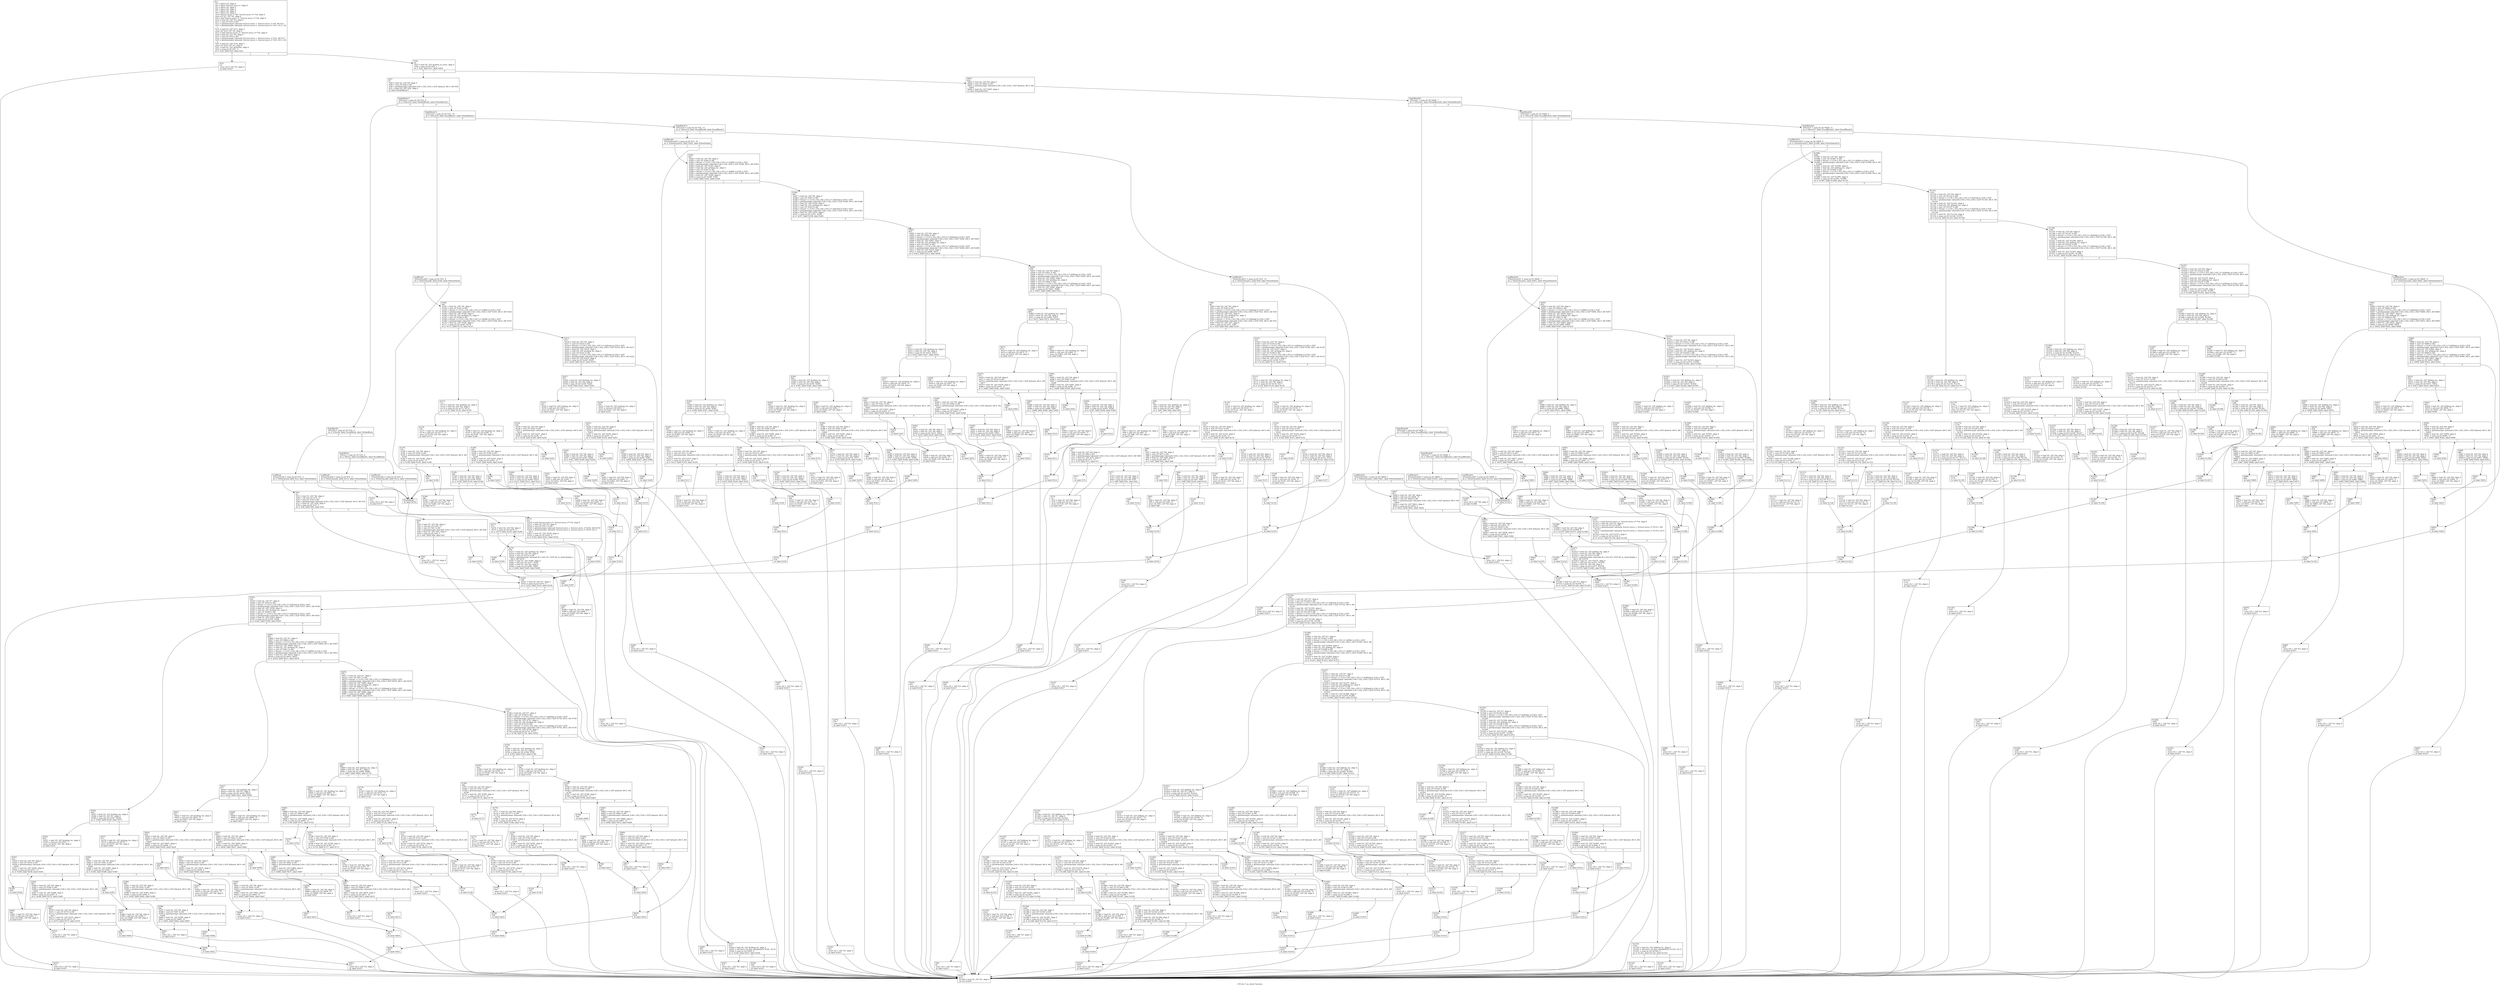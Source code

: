 digraph "CFG for 'f_in_check' function" {
	label="CFG for 'f_in_check' function";

	Node0x2492500 [shape=record,label="{%2:\l  %3 = alloca i32, align 4\l  %4 = alloca %struct.move_s*, align 8\l  %5 = alloca i32, align 4\l  %6 = alloca i32, align 4\l  %7 = alloca i32, align 4\l  %8 = alloca i32, align 4\l  store %struct.move_s* %0, %struct.move_s** %4, align 8\l  store i32 %1, i32* %5, align 4\l  %9 = load %struct.move_s*, %struct.move_s** %4, align 8\l  %10 = load i32, i32* %5, align 4\l  %11 = sext i32 %10 to i64\l  %12 = getelementptr inbounds %struct.move_s, %struct.move_s* %9, i64 %11\l  %13 = getelementptr inbounds %struct.move_s, %struct.move_s* %12, i32 0, i32\l... 1\l  %14 = load i32, i32* %13, align 4\l  store i32 %14, i32* %6, align 4\l  %15 = load %struct.move_s*, %struct.move_s** %4, align 8\l  %16 = load i32, i32* %5, align 4\l  %17 = sext i32 %16 to i64\l  %18 = getelementptr inbounds %struct.move_s, %struct.move_s* %15, i64 %17\l  %19 = getelementptr inbounds %struct.move_s, %struct.move_s* %18, i32 0, i32\l... 0\l  %20 = load i32, i32* %19, align 4\l  store i32 %20, i32* %7, align 4\l  %21 = load i32, i32* @Variant, align 4\l  %22 = icmp eq i32 %21, 3\l  br i1 %22, label %23, label %24\l|{<s0>T|<s1>F}}"];
	Node0x2492500:s0 -> Node0x2494190;
	Node0x2492500:s1 -> Node0x24941e0;
	Node0x2494190 [shape=record,label="{%23:\l23:                                               \l  store i32 0, i32* %3, align 4\l  br label %1617\l}"];
	Node0x2494190 -> Node0x249e190;
	Node0x24941e0 [shape=record,label="{%24:\l24:                                               \l  %25 = load i32, i32* @white_to_move, align 4\l  %26 = icmp eq i32 %25, 1\l  br i1 %26, label %27, label %822\l|{<s0>T|<s1>F}}"];
	Node0x24941e0:s0 -> Node0x2494230;
	Node0x24941e0:s1 -> Node0x24991e0;
	Node0x2494230 [shape=record,label="{%27:\l27:                                               \l  %28 = load i32, i32* %6, align 4\l  %29 = sext i32 %28 to i64\l  %30 = getelementptr inbounds [144 x i32], [144 x i32]* @board, i64 0, i64 %29\l  %31 = load i32, i32* %30, align 4\l  br label %NodeBlock17\l}"];
	Node0x2494230 -> Node0x2494280;
	Node0x2494280 [shape=record,label="{NodeBlock17:                                      \l  %Pivot18 = icmp slt i32 %31, 8\l  br i1 %Pivot18, label %NodeBlock5, label %NodeBlock15\l|{<s0>T|<s1>F}}"];
	Node0x2494280:s0 -> Node0x2494460;
	Node0x2494280:s1 -> Node0x24942d0;
	Node0x24942d0 [shape=record,label="{NodeBlock15:                                      \l  %Pivot16 = icmp slt i32 %31, 10\l  br i1 %Pivot16, label %LeafBlock7, label %NodeBlock13\l|{<s0>T|<s1>F}}"];
	Node0x24942d0:s0 -> Node0x2494410;
	Node0x24942d0:s1 -> Node0x2494320;
	Node0x2494320 [shape=record,label="{NodeBlock13:                                      \l  %Pivot14 = icmp slt i32 %31, 12\l  br i1 %Pivot14, label %LeafBlock9, label %LeafBlock11\l|{<s0>T|<s1>F}}"];
	Node0x2494320:s0 -> Node0x24943c0;
	Node0x2494320:s1 -> Node0x2494370;
	Node0x2494370 [shape=record,label="{LeafBlock11:                                      \l  %SwitchLeaf12 = icmp eq i32 %31, 12\l  br i1 %SwitchLeaf12, label %48, label %NewDefault\l|{<s0>T|<s1>F}}"];
	Node0x2494370:s0 -> Node0x2494730;
	Node0x2494370:s1 -> Node0x24977f0;
	Node0x24943c0 [shape=record,label="{LeafBlock9:                                       \l  %SwitchLeaf10 = icmp eq i32 %31, 10\l  br i1 %SwitchLeaf10, label %291, label %NewDefault\l|{<s0>T|<s1>F}}"];
	Node0x24943c0:s0 -> Node0x2495fe0;
	Node0x24943c0:s1 -> Node0x24977f0;
	Node0x2494410 [shape=record,label="{LeafBlock7:                                       \l  %SwitchLeaf8 = icmp eq i32 %31, 8\l  br i1 %SwitchLeaf8, label %160, label %NewDefault\l|{<s0>T|<s1>F}}"];
	Node0x2494410:s0 -> Node0x2495270;
	Node0x2494410:s1 -> Node0x24977f0;
	Node0x2494460 [shape=record,label="{NodeBlock5:                                       \l  %Pivot6 = icmp slt i32 %31, 4\l  br i1 %Pivot6, label %LeafBlock, label %NodeBlock\l|{<s0>T|<s1>F}}"];
	Node0x2494460:s0 -> Node0x24945a0;
	Node0x2494460:s1 -> Node0x24944b0;
	Node0x24944b0 [shape=record,label="{NodeBlock:                                        \l  %Pivot = icmp slt i32 %31, 6\l  br i1 %Pivot, label %LeafBlock1, label %LeafBlock3\l|{<s0>T|<s1>F}}"];
	Node0x24944b0:s0 -> Node0x2494550;
	Node0x24944b0:s1 -> Node0x2494500;
	Node0x2494500 [shape=record,label="{LeafBlock3:                                       \l  %SwitchLeaf4 = icmp eq i32 %31, 6\l  br i1 %SwitchLeaf4, label %515, label %NewDefault\l|{<s0>T|<s1>F}}"];
	Node0x2494500:s0 -> Node0x2497660;
	Node0x2494500:s1 -> Node0x24977f0;
	Node0x2494550 [shape=record,label="{LeafBlock1:                                       \l  %SwitchLeaf2 = icmp eq i32 %31, 4\l  br i1 %SwitchLeaf2, label %272, label %NewDefault\l|{<s0>T|<s1>F}}"];
	Node0x2494550:s0 -> Node0x2495db0;
	Node0x2494550:s1 -> Node0x24977f0;
	Node0x24945a0 [shape=record,label="{LeafBlock:                                        \l  %SwitchLeaf = icmp eq i32 %31, 2\l  br i1 %SwitchLeaf, label %32, label %NewDefault\l|{<s0>T|<s1>F}}"];
	Node0x24945a0:s0 -> Node0x24945f0;
	Node0x24945a0:s1 -> Node0x24977f0;
	Node0x24945f0 [shape=record,label="{%32:\l32:                                               \l  %33 = load i32, i32* %6, align 4\l  %34 = sub nsw i32 %33, 11\l  %35 = sext i32 %34 to i64\l  %36 = getelementptr inbounds [144 x i32], [144 x i32]* @board, i64 0, i64 %35\l  %37 = load i32, i32* %36, align 4\l  %38 = icmp eq i32 %37, 5\l  br i1 %38, label %46, label %39\l|{<s0>T|<s1>F}}"];
	Node0x24945f0:s0 -> Node0x2494690;
	Node0x24945f0:s1 -> Node0x2494640;
	Node0x2494640 [shape=record,label="{%39:\l39:                                               \l  %40 = load i32, i32* %6, align 4\l  %41 = sub nsw i32 %40, 13\l  %42 = sext i32 %41 to i64\l  %43 = getelementptr inbounds [144 x i32], [144 x i32]* @board, i64 0, i64 %42\l  %44 = load i32, i32* %43, align 4\l  %45 = icmp eq i32 %44, 5\l  br i1 %45, label %46, label %47\l|{<s0>T|<s1>F}}"];
	Node0x2494640:s0 -> Node0x2494690;
	Node0x2494640:s1 -> Node0x24946e0;
	Node0x2494690 [shape=record,label="{%46:\l46:                                               \l  store i32 1, i32* %3, align 4\l  br label %1617\l}"];
	Node0x2494690 -> Node0x249e190;
	Node0x24946e0 [shape=record,label="{%47:\l47:                                               \l  br label %530\l}"];
	Node0x24946e0 -> Node0x2497840;
	Node0x2494730 [shape=record,label="{%48:\l48:                                               \l  %49 = load i32, i32* %6, align 4\l  %50 = sext i32 %49 to i64\l  %51 = bitcast \<\{ [118 x i32], [26 x i32] \}\>* @Xdiagl to [144 x i32]*\l  %52 = getelementptr inbounds [144 x i32], [144 x i32]* %51, i64 0, i64 %50\l  %53 = load i32, i32* %52, align 4\l  %54 = load i32, i32* @wking_loc, align 4\l  %55 = sext i32 %54 to i64\l  %56 = bitcast \<\{ [118 x i32], [26 x i32] \}\>* @Xdiagl to [144 x i32]*\l  %57 = getelementptr inbounds [144 x i32], [144 x i32]* %56, i64 0, i64 %55\l  %58 = load i32, i32* %57, align 4\l  %59 = icmp eq i32 %53, %58\l  br i1 %59, label %60, label %103\l|{<s0>T|<s1>F}}"];
	Node0x2494730:s0 -> Node0x2494780;
	Node0x2494730:s1 -> Node0x2494c80;
	Node0x2494780 [shape=record,label="{%60:\l60:                                               \l  %61 = load i32, i32* @wking_loc, align 4\l  %62 = load i32, i32* %6, align 4\l  %63 = icmp slt i32 %61, %62\l  br i1 %63, label %64, label %83\l|{<s0>T|<s1>F}}"];
	Node0x2494780:s0 -> Node0x24947d0;
	Node0x2494780:s1 -> Node0x2494a00;
	Node0x24947d0 [shape=record,label="{%64:\l64:                                               \l  %65 = load i32, i32* @wking_loc, align 4\l  %66 = add nsw i32 %65, 13\l  store i32 %66, i32* %8, align 4\l  br label %67\l}"];
	Node0x24947d0 -> Node0x2494820;
	Node0x2494820 [shape=record,label="{%67:\l67:                                               \l  %68 = load i32, i32* %8, align 4\l  %69 = sext i32 %68 to i64\l  %70 = getelementptr inbounds [144 x i32], [144 x i32]* @board, i64 0, i64 %69\l  %71 = load i32, i32* %70, align 4\l  %72 = icmp eq i32 %71, 13\l  br i1 %72, label %73, label %77\l|{<s0>T|<s1>F}}"];
	Node0x2494820:s0 -> Node0x2494870;
	Node0x2494820:s1 -> Node0x2494910;
	Node0x2494870 [shape=record,label="{%73:\l73:                                               \l  br label %74\l}"];
	Node0x2494870 -> Node0x24948c0;
	Node0x24948c0 [shape=record,label="{%74:\l74:                                               \l  %75 = load i32, i32* %8, align 4\l  %76 = add nsw i32 %75, 13\l  store i32 %76, i32* %8, align 4\l  br label %67\l}"];
	Node0x24948c0 -> Node0x2494820;
	Node0x2494910 [shape=record,label="{%77:\l77:                                               \l  %78 = load i32, i32* %8, align 4\l  %79 = load i32, i32* %6, align 4\l  %80 = icmp eq i32 %78, %79\l  br i1 %80, label %81, label %82\l|{<s0>T|<s1>F}}"];
	Node0x2494910:s0 -> Node0x2494960;
	Node0x2494910:s1 -> Node0x24949b0;
	Node0x2494960 [shape=record,label="{%81:\l81:                                               \l  store i32 1, i32* %3, align 4\l  br label %1617\l}"];
	Node0x2494960 -> Node0x249e190;
	Node0x24949b0 [shape=record,label="{%82:\l82:                                               \l  br label %102\l}"];
	Node0x24949b0 -> Node0x2494c30;
	Node0x2494a00 [shape=record,label="{%83:\l83:                                               \l  %84 = load i32, i32* @wking_loc, align 4\l  %85 = sub nsw i32 %84, 13\l  store i32 %85, i32* %8, align 4\l  br label %86\l}"];
	Node0x2494a00 -> Node0x2494a50;
	Node0x2494a50 [shape=record,label="{%86:\l86:                                               \l  %87 = load i32, i32* %8, align 4\l  %88 = sext i32 %87 to i64\l  %89 = getelementptr inbounds [144 x i32], [144 x i32]* @board, i64 0, i64 %88\l  %90 = load i32, i32* %89, align 4\l  %91 = icmp eq i32 %90, 13\l  br i1 %91, label %92, label %96\l|{<s0>T|<s1>F}}"];
	Node0x2494a50:s0 -> Node0x2494aa0;
	Node0x2494a50:s1 -> Node0x2494b40;
	Node0x2494aa0 [shape=record,label="{%92:\l92:                                               \l  br label %93\l}"];
	Node0x2494aa0 -> Node0x2494af0;
	Node0x2494af0 [shape=record,label="{%93:\l93:                                               \l  %94 = load i32, i32* %8, align 4\l  %95 = sub nsw i32 %94, 13\l  store i32 %95, i32* %8, align 4\l  br label %86\l}"];
	Node0x2494af0 -> Node0x2494a50;
	Node0x2494b40 [shape=record,label="{%96:\l96:                                               \l  %97 = load i32, i32* %8, align 4\l  %98 = load i32, i32* %6, align 4\l  %99 = icmp eq i32 %97, %98\l  br i1 %99, label %100, label %101\l|{<s0>T|<s1>F}}"];
	Node0x2494b40:s0 -> Node0x2494b90;
	Node0x2494b40:s1 -> Node0x2494be0;
	Node0x2494b90 [shape=record,label="{%100:\l100:                                              \l  store i32 1, i32* %3, align 4\l  br label %1617\l}"];
	Node0x2494b90 -> Node0x249e190;
	Node0x2494be0 [shape=record,label="{%101:\l101:                                              \l  br label %102\l}"];
	Node0x2494be0 -> Node0x2494c30;
	Node0x2494c30 [shape=record,label="{%102:\l102:                                              \l  br label %159\l}"];
	Node0x2494c30 -> Node0x2495220;
	Node0x2494c80 [shape=record,label="{%103:\l103:                                              \l  %104 = load i32, i32* %6, align 4\l  %105 = sext i32 %104 to i64\l  %106 = bitcast \<\{ [118 x i32], [26 x i32] \}\>* @Xdiagr to [144 x i32]*\l  %107 = getelementptr inbounds [144 x i32], [144 x i32]* %106, i64 0, i64 %105\l  %108 = load i32, i32* %107, align 4\l  %109 = load i32, i32* @wking_loc, align 4\l  %110 = sext i32 %109 to i64\l  %111 = bitcast \<\{ [118 x i32], [26 x i32] \}\>* @Xdiagr to [144 x i32]*\l  %112 = getelementptr inbounds [144 x i32], [144 x i32]* %111, i64 0, i64 %110\l  %113 = load i32, i32* %112, align 4\l  %114 = icmp eq i32 %108, %113\l  br i1 %114, label %115, label %158\l|{<s0>T|<s1>F}}"];
	Node0x2494c80:s0 -> Node0x2494cd0;
	Node0x2494c80:s1 -> Node0x24951d0;
	Node0x2494cd0 [shape=record,label="{%115:\l115:                                              \l  %116 = load i32, i32* @wking_loc, align 4\l  %117 = load i32, i32* %6, align 4\l  %118 = icmp slt i32 %116, %117\l  br i1 %118, label %119, label %138\l|{<s0>T|<s1>F}}"];
	Node0x2494cd0:s0 -> Node0x2494d20;
	Node0x2494cd0:s1 -> Node0x2494f50;
	Node0x2494d20 [shape=record,label="{%119:\l119:                                              \l  %120 = load i32, i32* @wking_loc, align 4\l  %121 = add nsw i32 %120, 11\l  store i32 %121, i32* %8, align 4\l  br label %122\l}"];
	Node0x2494d20 -> Node0x2494d70;
	Node0x2494d70 [shape=record,label="{%122:\l122:                                              \l  %123 = load i32, i32* %8, align 4\l  %124 = sext i32 %123 to i64\l  %125 = getelementptr inbounds [144 x i32], [144 x i32]* @board, i64 0, i64\l... %124\l  %126 = load i32, i32* %125, align 4\l  %127 = icmp eq i32 %126, 13\l  br i1 %127, label %128, label %132\l|{<s0>T|<s1>F}}"];
	Node0x2494d70:s0 -> Node0x2494dc0;
	Node0x2494d70:s1 -> Node0x2494e60;
	Node0x2494dc0 [shape=record,label="{%128:\l128:                                              \l  br label %129\l}"];
	Node0x2494dc0 -> Node0x2494e10;
	Node0x2494e10 [shape=record,label="{%129:\l129:                                              \l  %130 = load i32, i32* %8, align 4\l  %131 = add nsw i32 %130, 11\l  store i32 %131, i32* %8, align 4\l  br label %122\l}"];
	Node0x2494e10 -> Node0x2494d70;
	Node0x2494e60 [shape=record,label="{%132:\l132:                                              \l  %133 = load i32, i32* %8, align 4\l  %134 = load i32, i32* %6, align 4\l  %135 = icmp eq i32 %133, %134\l  br i1 %135, label %136, label %137\l|{<s0>T|<s1>F}}"];
	Node0x2494e60:s0 -> Node0x2494eb0;
	Node0x2494e60:s1 -> Node0x2494f00;
	Node0x2494eb0 [shape=record,label="{%136:\l136:                                              \l  store i32 1, i32* %3, align 4\l  br label %1617\l}"];
	Node0x2494eb0 -> Node0x249e190;
	Node0x2494f00 [shape=record,label="{%137:\l137:                                              \l  br label %157\l}"];
	Node0x2494f00 -> Node0x2495180;
	Node0x2494f50 [shape=record,label="{%138:\l138:                                              \l  %139 = load i32, i32* @wking_loc, align 4\l  %140 = sub nsw i32 %139, 11\l  store i32 %140, i32* %8, align 4\l  br label %141\l}"];
	Node0x2494f50 -> Node0x2494fa0;
	Node0x2494fa0 [shape=record,label="{%141:\l141:                                              \l  %142 = load i32, i32* %8, align 4\l  %143 = sext i32 %142 to i64\l  %144 = getelementptr inbounds [144 x i32], [144 x i32]* @board, i64 0, i64\l... %143\l  %145 = load i32, i32* %144, align 4\l  %146 = icmp eq i32 %145, 13\l  br i1 %146, label %147, label %151\l|{<s0>T|<s1>F}}"];
	Node0x2494fa0:s0 -> Node0x2494ff0;
	Node0x2494fa0:s1 -> Node0x2495090;
	Node0x2494ff0 [shape=record,label="{%147:\l147:                                              \l  br label %148\l}"];
	Node0x2494ff0 -> Node0x2495040;
	Node0x2495040 [shape=record,label="{%148:\l148:                                              \l  %149 = load i32, i32* %8, align 4\l  %150 = sub nsw i32 %149, 11\l  store i32 %150, i32* %8, align 4\l  br label %141\l}"];
	Node0x2495040 -> Node0x2494fa0;
	Node0x2495090 [shape=record,label="{%151:\l151:                                              \l  %152 = load i32, i32* %8, align 4\l  %153 = load i32, i32* %6, align 4\l  %154 = icmp eq i32 %152, %153\l  br i1 %154, label %155, label %156\l|{<s0>T|<s1>F}}"];
	Node0x2495090:s0 -> Node0x24950e0;
	Node0x2495090:s1 -> Node0x2495130;
	Node0x24950e0 [shape=record,label="{%155:\l155:                                              \l  store i32 1, i32* %3, align 4\l  br label %1617\l}"];
	Node0x24950e0 -> Node0x249e190;
	Node0x2495130 [shape=record,label="{%156:\l156:                                              \l  br label %157\l}"];
	Node0x2495130 -> Node0x2495180;
	Node0x2495180 [shape=record,label="{%157:\l157:                                              \l  br label %158\l}"];
	Node0x2495180 -> Node0x24951d0;
	Node0x24951d0 [shape=record,label="{%158:\l158:                                              \l  br label %159\l}"];
	Node0x24951d0 -> Node0x2495220;
	Node0x2495220 [shape=record,label="{%159:\l159:                                              \l  br label %530\l}"];
	Node0x2495220 -> Node0x2497840;
	Node0x2495270 [shape=record,label="{%160:\l160:                                              \l  %161 = load i32, i32* %6, align 4\l  %162 = sext i32 %161 to i64\l  %163 = bitcast \<\{ [118 x i32], [26 x i32] \}\>* @Xfile to [144 x i32]*\l  %164 = getelementptr inbounds [144 x i32], [144 x i32]* %163, i64 0, i64 %162\l  %165 = load i32, i32* %164, align 4\l  %166 = load i32, i32* @wking_loc, align 4\l  %167 = sext i32 %166 to i64\l  %168 = bitcast \<\{ [118 x i32], [26 x i32] \}\>* @Xfile to [144 x i32]*\l  %169 = getelementptr inbounds [144 x i32], [144 x i32]* %168, i64 0, i64 %167\l  %170 = load i32, i32* %169, align 4\l  %171 = icmp eq i32 %165, %170\l  br i1 %171, label %172, label %215\l|{<s0>T|<s1>F}}"];
	Node0x2495270:s0 -> Node0x24952c0;
	Node0x2495270:s1 -> Node0x24957c0;
	Node0x24952c0 [shape=record,label="{%172:\l172:                                              \l  %173 = load i32, i32* @wking_loc, align 4\l  %174 = load i32, i32* %6, align 4\l  %175 = icmp slt i32 %173, %174\l  br i1 %175, label %176, label %195\l|{<s0>T|<s1>F}}"];
	Node0x24952c0:s0 -> Node0x2495310;
	Node0x24952c0:s1 -> Node0x2495540;
	Node0x2495310 [shape=record,label="{%176:\l176:                                              \l  %177 = load i32, i32* @wking_loc, align 4\l  %178 = add nsw i32 %177, 12\l  store i32 %178, i32* %8, align 4\l  br label %179\l}"];
	Node0x2495310 -> Node0x2495360;
	Node0x2495360 [shape=record,label="{%179:\l179:                                              \l  %180 = load i32, i32* %8, align 4\l  %181 = sext i32 %180 to i64\l  %182 = getelementptr inbounds [144 x i32], [144 x i32]* @board, i64 0, i64\l... %181\l  %183 = load i32, i32* %182, align 4\l  %184 = icmp eq i32 %183, 13\l  br i1 %184, label %185, label %189\l|{<s0>T|<s1>F}}"];
	Node0x2495360:s0 -> Node0x24953b0;
	Node0x2495360:s1 -> Node0x2495450;
	Node0x24953b0 [shape=record,label="{%185:\l185:                                              \l  br label %186\l}"];
	Node0x24953b0 -> Node0x2495400;
	Node0x2495400 [shape=record,label="{%186:\l186:                                              \l  %187 = load i32, i32* %8, align 4\l  %188 = add nsw i32 %187, 12\l  store i32 %188, i32* %8, align 4\l  br label %179\l}"];
	Node0x2495400 -> Node0x2495360;
	Node0x2495450 [shape=record,label="{%189:\l189:                                              \l  %190 = load i32, i32* %8, align 4\l  %191 = load i32, i32* %6, align 4\l  %192 = icmp eq i32 %190, %191\l  br i1 %192, label %193, label %194\l|{<s0>T|<s1>F}}"];
	Node0x2495450:s0 -> Node0x24954a0;
	Node0x2495450:s1 -> Node0x24954f0;
	Node0x24954a0 [shape=record,label="{%193:\l193:                                              \l  store i32 1, i32* %3, align 4\l  br label %1617\l}"];
	Node0x24954a0 -> Node0x249e190;
	Node0x24954f0 [shape=record,label="{%194:\l194:                                              \l  br label %214\l}"];
	Node0x24954f0 -> Node0x2495770;
	Node0x2495540 [shape=record,label="{%195:\l195:                                              \l  %196 = load i32, i32* @wking_loc, align 4\l  %197 = sub nsw i32 %196, 12\l  store i32 %197, i32* %8, align 4\l  br label %198\l}"];
	Node0x2495540 -> Node0x2495590;
	Node0x2495590 [shape=record,label="{%198:\l198:                                              \l  %199 = load i32, i32* %8, align 4\l  %200 = sext i32 %199 to i64\l  %201 = getelementptr inbounds [144 x i32], [144 x i32]* @board, i64 0, i64\l... %200\l  %202 = load i32, i32* %201, align 4\l  %203 = icmp eq i32 %202, 13\l  br i1 %203, label %204, label %208\l|{<s0>T|<s1>F}}"];
	Node0x2495590:s0 -> Node0x24955e0;
	Node0x2495590:s1 -> Node0x2495680;
	Node0x24955e0 [shape=record,label="{%204:\l204:                                              \l  br label %205\l}"];
	Node0x24955e0 -> Node0x2495630;
	Node0x2495630 [shape=record,label="{%205:\l205:                                              \l  %206 = load i32, i32* %8, align 4\l  %207 = sub nsw i32 %206, 12\l  store i32 %207, i32* %8, align 4\l  br label %198\l}"];
	Node0x2495630 -> Node0x2495590;
	Node0x2495680 [shape=record,label="{%208:\l208:                                              \l  %209 = load i32, i32* %8, align 4\l  %210 = load i32, i32* %6, align 4\l  %211 = icmp eq i32 %209, %210\l  br i1 %211, label %212, label %213\l|{<s0>T|<s1>F}}"];
	Node0x2495680:s0 -> Node0x24956d0;
	Node0x2495680:s1 -> Node0x2495720;
	Node0x24956d0 [shape=record,label="{%212:\l212:                                              \l  store i32 1, i32* %3, align 4\l  br label %1617\l}"];
	Node0x24956d0 -> Node0x249e190;
	Node0x2495720 [shape=record,label="{%213:\l213:                                              \l  br label %214\l}"];
	Node0x2495720 -> Node0x2495770;
	Node0x2495770 [shape=record,label="{%214:\l214:                                              \l  br label %271\l}"];
	Node0x2495770 -> Node0x2495d60;
	Node0x24957c0 [shape=record,label="{%215:\l215:                                              \l  %216 = load i32, i32* %6, align 4\l  %217 = sext i32 %216 to i64\l  %218 = bitcast \<\{ [118 x i32], [26 x i32] \}\>* @Xrank to [144 x i32]*\l  %219 = getelementptr inbounds [144 x i32], [144 x i32]* %218, i64 0, i64 %217\l  %220 = load i32, i32* %219, align 4\l  %221 = load i32, i32* @wking_loc, align 4\l  %222 = sext i32 %221 to i64\l  %223 = bitcast \<\{ [118 x i32], [26 x i32] \}\>* @Xrank to [144 x i32]*\l  %224 = getelementptr inbounds [144 x i32], [144 x i32]* %223, i64 0, i64 %222\l  %225 = load i32, i32* %224, align 4\l  %226 = icmp eq i32 %220, %225\l  br i1 %226, label %227, label %270\l|{<s0>T|<s1>F}}"];
	Node0x24957c0:s0 -> Node0x2495810;
	Node0x24957c0:s1 -> Node0x2495d10;
	Node0x2495810 [shape=record,label="{%227:\l227:                                              \l  %228 = load i32, i32* @wking_loc, align 4\l  %229 = load i32, i32* %6, align 4\l  %230 = icmp slt i32 %228, %229\l  br i1 %230, label %231, label %250\l|{<s0>T|<s1>F}}"];
	Node0x2495810:s0 -> Node0x2495860;
	Node0x2495810:s1 -> Node0x2495a90;
	Node0x2495860 [shape=record,label="{%231:\l231:                                              \l  %232 = load i32, i32* @wking_loc, align 4\l  %233 = add nsw i32 %232, 1\l  store i32 %233, i32* %8, align 4\l  br label %234\l}"];
	Node0x2495860 -> Node0x24958b0;
	Node0x24958b0 [shape=record,label="{%234:\l234:                                              \l  %235 = load i32, i32* %8, align 4\l  %236 = sext i32 %235 to i64\l  %237 = getelementptr inbounds [144 x i32], [144 x i32]* @board, i64 0, i64\l... %236\l  %238 = load i32, i32* %237, align 4\l  %239 = icmp eq i32 %238, 13\l  br i1 %239, label %240, label %244\l|{<s0>T|<s1>F}}"];
	Node0x24958b0:s0 -> Node0x2495900;
	Node0x24958b0:s1 -> Node0x24959a0;
	Node0x2495900 [shape=record,label="{%240:\l240:                                              \l  br label %241\l}"];
	Node0x2495900 -> Node0x2495950;
	Node0x2495950 [shape=record,label="{%241:\l241:                                              \l  %242 = load i32, i32* %8, align 4\l  %243 = add nsw i32 %242, 1\l  store i32 %243, i32* %8, align 4\l  br label %234\l}"];
	Node0x2495950 -> Node0x24958b0;
	Node0x24959a0 [shape=record,label="{%244:\l244:                                              \l  %245 = load i32, i32* %8, align 4\l  %246 = load i32, i32* %6, align 4\l  %247 = icmp eq i32 %245, %246\l  br i1 %247, label %248, label %249\l|{<s0>T|<s1>F}}"];
	Node0x24959a0:s0 -> Node0x24959f0;
	Node0x24959a0:s1 -> Node0x2495a40;
	Node0x24959f0 [shape=record,label="{%248:\l248:                                              \l  store i32 1, i32* %3, align 4\l  br label %1617\l}"];
	Node0x24959f0 -> Node0x249e190;
	Node0x2495a40 [shape=record,label="{%249:\l249:                                              \l  br label %269\l}"];
	Node0x2495a40 -> Node0x2495cc0;
	Node0x2495a90 [shape=record,label="{%250:\l250:                                              \l  %251 = load i32, i32* @wking_loc, align 4\l  %252 = sub nsw i32 %251, 1\l  store i32 %252, i32* %8, align 4\l  br label %253\l}"];
	Node0x2495a90 -> Node0x2495ae0;
	Node0x2495ae0 [shape=record,label="{%253:\l253:                                              \l  %254 = load i32, i32* %8, align 4\l  %255 = sext i32 %254 to i64\l  %256 = getelementptr inbounds [144 x i32], [144 x i32]* @board, i64 0, i64\l... %255\l  %257 = load i32, i32* %256, align 4\l  %258 = icmp eq i32 %257, 13\l  br i1 %258, label %259, label %263\l|{<s0>T|<s1>F}}"];
	Node0x2495ae0:s0 -> Node0x2495b30;
	Node0x2495ae0:s1 -> Node0x2495bd0;
	Node0x2495b30 [shape=record,label="{%259:\l259:                                              \l  br label %260\l}"];
	Node0x2495b30 -> Node0x2495b80;
	Node0x2495b80 [shape=record,label="{%260:\l260:                                              \l  %261 = load i32, i32* %8, align 4\l  %262 = add nsw i32 %261, -1\l  store i32 %262, i32* %8, align 4\l  br label %253\l}"];
	Node0x2495b80 -> Node0x2495ae0;
	Node0x2495bd0 [shape=record,label="{%263:\l263:                                              \l  %264 = load i32, i32* %8, align 4\l  %265 = load i32, i32* %6, align 4\l  %266 = icmp eq i32 %264, %265\l  br i1 %266, label %267, label %268\l|{<s0>T|<s1>F}}"];
	Node0x2495bd0:s0 -> Node0x2495c20;
	Node0x2495bd0:s1 -> Node0x2495c70;
	Node0x2495c20 [shape=record,label="{%267:\l267:                                              \l  store i32 1, i32* %3, align 4\l  br label %1617\l}"];
	Node0x2495c20 -> Node0x249e190;
	Node0x2495c70 [shape=record,label="{%268:\l268:                                              \l  br label %269\l}"];
	Node0x2495c70 -> Node0x2495cc0;
	Node0x2495cc0 [shape=record,label="{%269:\l269:                                              \l  br label %270\l}"];
	Node0x2495cc0 -> Node0x2495d10;
	Node0x2495d10 [shape=record,label="{%270:\l270:                                              \l  br label %271\l}"];
	Node0x2495d10 -> Node0x2495d60;
	Node0x2495d60 [shape=record,label="{%271:\l271:                                              \l  br label %530\l}"];
	Node0x2495d60 -> Node0x2497840;
	Node0x2495db0 [shape=record,label="{%272:\l272:                                              \l  store i32 0, i32* %8, align 4\l  br label %273\l}"];
	Node0x2495db0 -> Node0x2495e00;
	Node0x2495e00 [shape=record,label="{%273:\l273:                                              \l  %274 = load i32, i32* %8, align 4\l  %275 = icmp slt i32 %274, 8\l  br i1 %275, label %276, label %290\l|{<s0>T|<s1>F}}"];
	Node0x2495e00:s0 -> Node0x2495e50;
	Node0x2495e00:s1 -> Node0x2495f90;
	Node0x2495e50 [shape=record,label="{%276:\l276:                                              \l  %277 = load i32, i32* @wking_loc, align 4\l  %278 = load i32, i32* %8, align 4\l  %279 = sext i32 %278 to i64\l  %280 = getelementptr inbounds [8 x i32], [8 x i32]* @f_in_check.knight_o,\l... i64 0, i64 %279\l  %281 = load i32, i32* %280, align 4\l  %282 = add nsw i32 %277, %281\l  %283 = load i32, i32* %6, align 4\l  %284 = icmp eq i32 %282, %283\l  br i1 %284, label %285, label %286\l|{<s0>T|<s1>F}}"];
	Node0x2495e50:s0 -> Node0x2495ea0;
	Node0x2495e50:s1 -> Node0x2495ef0;
	Node0x2495ea0 [shape=record,label="{%285:\l285:                                              \l  store i32 1, i32* %3, align 4\l  br label %1617\l}"];
	Node0x2495ea0 -> Node0x249e190;
	Node0x2495ef0 [shape=record,label="{%286:\l286:                                              \l  br label %287\l}"];
	Node0x2495ef0 -> Node0x2495f40;
	Node0x2495f40 [shape=record,label="{%287:\l287:                                              \l  %288 = load i32, i32* %8, align 4\l  %289 = add nsw i32 %288, 1\l  store i32 %289, i32* %8, align 4\l  br label %273\l}"];
	Node0x2495f40 -> Node0x2495e00;
	Node0x2495f90 [shape=record,label="{%290:\l290:                                              \l  br label %530\l}"];
	Node0x2495f90 -> Node0x2497840;
	Node0x2495fe0 [shape=record,label="{%291:\l291:                                              \l  %292 = load i32, i32* %6, align 4\l  %293 = sext i32 %292 to i64\l  %294 = bitcast \<\{ [118 x i32], [26 x i32] \}\>* @Xfile to [144 x i32]*\l  %295 = getelementptr inbounds [144 x i32], [144 x i32]* %294, i64 0, i64 %293\l  %296 = load i32, i32* %295, align 4\l  %297 = load i32, i32* @wking_loc, align 4\l  %298 = sext i32 %297 to i64\l  %299 = bitcast \<\{ [118 x i32], [26 x i32] \}\>* @Xfile to [144 x i32]*\l  %300 = getelementptr inbounds [144 x i32], [144 x i32]* %299, i64 0, i64 %298\l  %301 = load i32, i32* %300, align 4\l  %302 = icmp eq i32 %296, %301\l  br i1 %302, label %303, label %346\l|{<s0>T|<s1>F}}"];
	Node0x2495fe0:s0 -> Node0x2496030;
	Node0x2495fe0:s1 -> Node0x2496530;
	Node0x2496030 [shape=record,label="{%303:\l303:                                              \l  %304 = load i32, i32* @wking_loc, align 4\l  %305 = load i32, i32* %6, align 4\l  %306 = icmp slt i32 %304, %305\l  br i1 %306, label %307, label %326\l|{<s0>T|<s1>F}}"];
	Node0x2496030:s0 -> Node0x2496080;
	Node0x2496030:s1 -> Node0x24962b0;
	Node0x2496080 [shape=record,label="{%307:\l307:                                              \l  %308 = load i32, i32* @wking_loc, align 4\l  %309 = add nsw i32 %308, 12\l  store i32 %309, i32* %8, align 4\l  br label %310\l}"];
	Node0x2496080 -> Node0x24960d0;
	Node0x24960d0 [shape=record,label="{%310:\l310:                                              \l  %311 = load i32, i32* %8, align 4\l  %312 = sext i32 %311 to i64\l  %313 = getelementptr inbounds [144 x i32], [144 x i32]* @board, i64 0, i64\l... %312\l  %314 = load i32, i32* %313, align 4\l  %315 = icmp eq i32 %314, 13\l  br i1 %315, label %316, label %320\l|{<s0>T|<s1>F}}"];
	Node0x24960d0:s0 -> Node0x2496120;
	Node0x24960d0:s1 -> Node0x24961c0;
	Node0x2496120 [shape=record,label="{%316:\l316:                                              \l  br label %317\l}"];
	Node0x2496120 -> Node0x2496170;
	Node0x2496170 [shape=record,label="{%317:\l317:                                              \l  %318 = load i32, i32* %8, align 4\l  %319 = add nsw i32 %318, 12\l  store i32 %319, i32* %8, align 4\l  br label %310\l}"];
	Node0x2496170 -> Node0x24960d0;
	Node0x24961c0 [shape=record,label="{%320:\l320:                                              \l  %321 = load i32, i32* %8, align 4\l  %322 = load i32, i32* %6, align 4\l  %323 = icmp eq i32 %321, %322\l  br i1 %323, label %324, label %325\l|{<s0>T|<s1>F}}"];
	Node0x24961c0:s0 -> Node0x2496210;
	Node0x24961c0:s1 -> Node0x2496260;
	Node0x2496210 [shape=record,label="{%324:\l324:                                              \l  store i32 1, i32* %3, align 4\l  br label %1617\l}"];
	Node0x2496210 -> Node0x249e190;
	Node0x2496260 [shape=record,label="{%325:\l325:                                              \l  br label %345\l}"];
	Node0x2496260 -> Node0x24964e0;
	Node0x24962b0 [shape=record,label="{%326:\l326:                                              \l  %327 = load i32, i32* @wking_loc, align 4\l  %328 = sub nsw i32 %327, 12\l  store i32 %328, i32* %8, align 4\l  br label %329\l}"];
	Node0x24962b0 -> Node0x2496300;
	Node0x2496300 [shape=record,label="{%329:\l329:                                              \l  %330 = load i32, i32* %8, align 4\l  %331 = sext i32 %330 to i64\l  %332 = getelementptr inbounds [144 x i32], [144 x i32]* @board, i64 0, i64\l... %331\l  %333 = load i32, i32* %332, align 4\l  %334 = icmp eq i32 %333, 13\l  br i1 %334, label %335, label %339\l|{<s0>T|<s1>F}}"];
	Node0x2496300:s0 -> Node0x2496350;
	Node0x2496300:s1 -> Node0x24963f0;
	Node0x2496350 [shape=record,label="{%335:\l335:                                              \l  br label %336\l}"];
	Node0x2496350 -> Node0x24963a0;
	Node0x24963a0 [shape=record,label="{%336:\l336:                                              \l  %337 = load i32, i32* %8, align 4\l  %338 = sub nsw i32 %337, 12\l  store i32 %338, i32* %8, align 4\l  br label %329\l}"];
	Node0x24963a0 -> Node0x2496300;
	Node0x24963f0 [shape=record,label="{%339:\l339:                                              \l  %340 = load i32, i32* %8, align 4\l  %341 = load i32, i32* %6, align 4\l  %342 = icmp eq i32 %340, %341\l  br i1 %342, label %343, label %344\l|{<s0>T|<s1>F}}"];
	Node0x24963f0:s0 -> Node0x2496440;
	Node0x24963f0:s1 -> Node0x2496490;
	Node0x2496440 [shape=record,label="{%343:\l343:                                              \l  store i32 1, i32* %3, align 4\l  br label %1617\l}"];
	Node0x2496440 -> Node0x249e190;
	Node0x2496490 [shape=record,label="{%344:\l344:                                              \l  br label %345\l}"];
	Node0x2496490 -> Node0x24964e0;
	Node0x24964e0 [shape=record,label="{%345:\l345:                                              \l  br label %514\l}"];
	Node0x24964e0 -> Node0x2497610;
	Node0x2496530 [shape=record,label="{%346:\l346:                                              \l  %347 = load i32, i32* %6, align 4\l  %348 = sext i32 %347 to i64\l  %349 = bitcast \<\{ [118 x i32], [26 x i32] \}\>* @Xrank to [144 x i32]*\l  %350 = getelementptr inbounds [144 x i32], [144 x i32]* %349, i64 0, i64 %348\l  %351 = load i32, i32* %350, align 4\l  %352 = load i32, i32* @wking_loc, align 4\l  %353 = sext i32 %352 to i64\l  %354 = bitcast \<\{ [118 x i32], [26 x i32] \}\>* @Xrank to [144 x i32]*\l  %355 = getelementptr inbounds [144 x i32], [144 x i32]* %354, i64 0, i64 %353\l  %356 = load i32, i32* %355, align 4\l  %357 = icmp eq i32 %351, %356\l  br i1 %357, label %358, label %401\l|{<s0>T|<s1>F}}"];
	Node0x2496530:s0 -> Node0x2496580;
	Node0x2496530:s1 -> Node0x2496a80;
	Node0x2496580 [shape=record,label="{%358:\l358:                                              \l  %359 = load i32, i32* @wking_loc, align 4\l  %360 = load i32, i32* %6, align 4\l  %361 = icmp slt i32 %359, %360\l  br i1 %361, label %362, label %381\l|{<s0>T|<s1>F}}"];
	Node0x2496580:s0 -> Node0x24965d0;
	Node0x2496580:s1 -> Node0x2496800;
	Node0x24965d0 [shape=record,label="{%362:\l362:                                              \l  %363 = load i32, i32* @wking_loc, align 4\l  %364 = add nsw i32 %363, 1\l  store i32 %364, i32* %8, align 4\l  br label %365\l}"];
	Node0x24965d0 -> Node0x2496620;
	Node0x2496620 [shape=record,label="{%365:\l365:                                              \l  %366 = load i32, i32* %8, align 4\l  %367 = sext i32 %366 to i64\l  %368 = getelementptr inbounds [144 x i32], [144 x i32]* @board, i64 0, i64\l... %367\l  %369 = load i32, i32* %368, align 4\l  %370 = icmp eq i32 %369, 13\l  br i1 %370, label %371, label %375\l|{<s0>T|<s1>F}}"];
	Node0x2496620:s0 -> Node0x2496670;
	Node0x2496620:s1 -> Node0x2496710;
	Node0x2496670 [shape=record,label="{%371:\l371:                                              \l  br label %372\l}"];
	Node0x2496670 -> Node0x24966c0;
	Node0x24966c0 [shape=record,label="{%372:\l372:                                              \l  %373 = load i32, i32* %8, align 4\l  %374 = add nsw i32 %373, 1\l  store i32 %374, i32* %8, align 4\l  br label %365\l}"];
	Node0x24966c0 -> Node0x2496620;
	Node0x2496710 [shape=record,label="{%375:\l375:                                              \l  %376 = load i32, i32* %8, align 4\l  %377 = load i32, i32* %6, align 4\l  %378 = icmp eq i32 %376, %377\l  br i1 %378, label %379, label %380\l|{<s0>T|<s1>F}}"];
	Node0x2496710:s0 -> Node0x2496760;
	Node0x2496710:s1 -> Node0x24967b0;
	Node0x2496760 [shape=record,label="{%379:\l379:                                              \l  store i32 1, i32* %3, align 4\l  br label %1617\l}"];
	Node0x2496760 -> Node0x249e190;
	Node0x24967b0 [shape=record,label="{%380:\l380:                                              \l  br label %400\l}"];
	Node0x24967b0 -> Node0x2496a30;
	Node0x2496800 [shape=record,label="{%381:\l381:                                              \l  %382 = load i32, i32* @wking_loc, align 4\l  %383 = sub nsw i32 %382, 1\l  store i32 %383, i32* %8, align 4\l  br label %384\l}"];
	Node0x2496800 -> Node0x2496850;
	Node0x2496850 [shape=record,label="{%384:\l384:                                              \l  %385 = load i32, i32* %8, align 4\l  %386 = sext i32 %385 to i64\l  %387 = getelementptr inbounds [144 x i32], [144 x i32]* @board, i64 0, i64\l... %386\l  %388 = load i32, i32* %387, align 4\l  %389 = icmp eq i32 %388, 13\l  br i1 %389, label %390, label %394\l|{<s0>T|<s1>F}}"];
	Node0x2496850:s0 -> Node0x24968a0;
	Node0x2496850:s1 -> Node0x2496940;
	Node0x24968a0 [shape=record,label="{%390:\l390:                                              \l  br label %391\l}"];
	Node0x24968a0 -> Node0x24968f0;
	Node0x24968f0 [shape=record,label="{%391:\l391:                                              \l  %392 = load i32, i32* %8, align 4\l  %393 = sub nsw i32 %392, 1\l  store i32 %393, i32* %8, align 4\l  br label %384\l}"];
	Node0x24968f0 -> Node0x2496850;
	Node0x2496940 [shape=record,label="{%394:\l394:                                              \l  %395 = load i32, i32* %8, align 4\l  %396 = load i32, i32* %6, align 4\l  %397 = icmp eq i32 %395, %396\l  br i1 %397, label %398, label %399\l|{<s0>T|<s1>F}}"];
	Node0x2496940:s0 -> Node0x2496990;
	Node0x2496940:s1 -> Node0x24969e0;
	Node0x2496990 [shape=record,label="{%398:\l398:                                              \l  store i32 1, i32* %3, align 4\l  br label %1617\l}"];
	Node0x2496990 -> Node0x249e190;
	Node0x24969e0 [shape=record,label="{%399:\l399:                                              \l  br label %400\l}"];
	Node0x24969e0 -> Node0x2496a30;
	Node0x2496a30 [shape=record,label="{%400:\l400:                                              \l  br label %513\l}"];
	Node0x2496a30 -> Node0x24975c0;
	Node0x2496a80 [shape=record,label="{%401:\l401:                                              \l  %402 = load i32, i32* %6, align 4\l  %403 = sext i32 %402 to i64\l  %404 = bitcast \<\{ [118 x i32], [26 x i32] \}\>* @Xdiagl to [144 x i32]*\l  %405 = getelementptr inbounds [144 x i32], [144 x i32]* %404, i64 0, i64 %403\l  %406 = load i32, i32* %405, align 4\l  %407 = load i32, i32* @wking_loc, align 4\l  %408 = sext i32 %407 to i64\l  %409 = bitcast \<\{ [118 x i32], [26 x i32] \}\>* @Xdiagl to [144 x i32]*\l  %410 = getelementptr inbounds [144 x i32], [144 x i32]* %409, i64 0, i64 %408\l  %411 = load i32, i32* %410, align 4\l  %412 = icmp eq i32 %406, %411\l  br i1 %412, label %413, label %456\l|{<s0>T|<s1>F}}"];
	Node0x2496a80:s0 -> Node0x2496ad0;
	Node0x2496a80:s1 -> Node0x2496fd0;
	Node0x2496ad0 [shape=record,label="{%413:\l413:                                              \l  %414 = load i32, i32* @wking_loc, align 4\l  %415 = load i32, i32* %6, align 4\l  %416 = icmp slt i32 %414, %415\l  br i1 %416, label %417, label %436\l|{<s0>T|<s1>F}}"];
	Node0x2496ad0:s0 -> Node0x2496b20;
	Node0x2496ad0:s1 -> Node0x2496d50;
	Node0x2496b20 [shape=record,label="{%417:\l417:                                              \l  %418 = load i32, i32* @wking_loc, align 4\l  %419 = add nsw i32 %418, 13\l  store i32 %419, i32* %8, align 4\l  br label %420\l}"];
	Node0x2496b20 -> Node0x2496b70;
	Node0x2496b70 [shape=record,label="{%420:\l420:                                              \l  %421 = load i32, i32* %8, align 4\l  %422 = sext i32 %421 to i64\l  %423 = getelementptr inbounds [144 x i32], [144 x i32]* @board, i64 0, i64\l... %422\l  %424 = load i32, i32* %423, align 4\l  %425 = icmp eq i32 %424, 13\l  br i1 %425, label %426, label %430\l|{<s0>T|<s1>F}}"];
	Node0x2496b70:s0 -> Node0x2496bc0;
	Node0x2496b70:s1 -> Node0x2496c60;
	Node0x2496bc0 [shape=record,label="{%426:\l426:                                              \l  br label %427\l}"];
	Node0x2496bc0 -> Node0x2496c10;
	Node0x2496c10 [shape=record,label="{%427:\l427:                                              \l  %428 = load i32, i32* %8, align 4\l  %429 = add nsw i32 %428, 13\l  store i32 %429, i32* %8, align 4\l  br label %420\l}"];
	Node0x2496c10 -> Node0x2496b70;
	Node0x2496c60 [shape=record,label="{%430:\l430:                                              \l  %431 = load i32, i32* %8, align 4\l  %432 = load i32, i32* %6, align 4\l  %433 = icmp eq i32 %431, %432\l  br i1 %433, label %434, label %435\l|{<s0>T|<s1>F}}"];
	Node0x2496c60:s0 -> Node0x2496cb0;
	Node0x2496c60:s1 -> Node0x2496d00;
	Node0x2496cb0 [shape=record,label="{%434:\l434:                                              \l  store i32 1, i32* %3, align 4\l  br label %1617\l}"];
	Node0x2496cb0 -> Node0x249e190;
	Node0x2496d00 [shape=record,label="{%435:\l435:                                              \l  br label %455\l}"];
	Node0x2496d00 -> Node0x2496f80;
	Node0x2496d50 [shape=record,label="{%436:\l436:                                              \l  %437 = load i32, i32* @wking_loc, align 4\l  %438 = sub nsw i32 %437, 13\l  store i32 %438, i32* %8, align 4\l  br label %439\l}"];
	Node0x2496d50 -> Node0x2496da0;
	Node0x2496da0 [shape=record,label="{%439:\l439:                                              \l  %440 = load i32, i32* %8, align 4\l  %441 = sext i32 %440 to i64\l  %442 = getelementptr inbounds [144 x i32], [144 x i32]* @board, i64 0, i64\l... %441\l  %443 = load i32, i32* %442, align 4\l  %444 = icmp eq i32 %443, 13\l  br i1 %444, label %445, label %449\l|{<s0>T|<s1>F}}"];
	Node0x2496da0:s0 -> Node0x2496df0;
	Node0x2496da0:s1 -> Node0x2496e90;
	Node0x2496df0 [shape=record,label="{%445:\l445:                                              \l  br label %446\l}"];
	Node0x2496df0 -> Node0x2496e40;
	Node0x2496e40 [shape=record,label="{%446:\l446:                                              \l  %447 = load i32, i32* %8, align 4\l  %448 = sub nsw i32 %447, 13\l  store i32 %448, i32* %8, align 4\l  br label %439\l}"];
	Node0x2496e40 -> Node0x2496da0;
	Node0x2496e90 [shape=record,label="{%449:\l449:                                              \l  %450 = load i32, i32* %8, align 4\l  %451 = load i32, i32* %6, align 4\l  %452 = icmp eq i32 %450, %451\l  br i1 %452, label %453, label %454\l|{<s0>T|<s1>F}}"];
	Node0x2496e90:s0 -> Node0x2496ee0;
	Node0x2496e90:s1 -> Node0x2496f30;
	Node0x2496ee0 [shape=record,label="{%453:\l453:                                              \l  store i32 1, i32* %3, align 4\l  br label %1617\l}"];
	Node0x2496ee0 -> Node0x249e190;
	Node0x2496f30 [shape=record,label="{%454:\l454:                                              \l  br label %455\l}"];
	Node0x2496f30 -> Node0x2496f80;
	Node0x2496f80 [shape=record,label="{%455:\l455:                                              \l  br label %512\l}"];
	Node0x2496f80 -> Node0x2497570;
	Node0x2496fd0 [shape=record,label="{%456:\l456:                                              \l  %457 = load i32, i32* %6, align 4\l  %458 = sext i32 %457 to i64\l  %459 = bitcast \<\{ [118 x i32], [26 x i32] \}\>* @Xdiagr to [144 x i32]*\l  %460 = getelementptr inbounds [144 x i32], [144 x i32]* %459, i64 0, i64 %458\l  %461 = load i32, i32* %460, align 4\l  %462 = load i32, i32* @wking_loc, align 4\l  %463 = sext i32 %462 to i64\l  %464 = bitcast \<\{ [118 x i32], [26 x i32] \}\>* @Xdiagr to [144 x i32]*\l  %465 = getelementptr inbounds [144 x i32], [144 x i32]* %464, i64 0, i64 %463\l  %466 = load i32, i32* %465, align 4\l  %467 = icmp eq i32 %461, %466\l  br i1 %467, label %468, label %511\l|{<s0>T|<s1>F}}"];
	Node0x2496fd0:s0 -> Node0x2497020;
	Node0x2496fd0:s1 -> Node0x2497520;
	Node0x2497020 [shape=record,label="{%468:\l468:                                              \l  %469 = load i32, i32* @wking_loc, align 4\l  %470 = load i32, i32* %6, align 4\l  %471 = icmp slt i32 %469, %470\l  br i1 %471, label %472, label %491\l|{<s0>T|<s1>F}}"];
	Node0x2497020:s0 -> Node0x2497070;
	Node0x2497020:s1 -> Node0x24972a0;
	Node0x2497070 [shape=record,label="{%472:\l472:                                              \l  %473 = load i32, i32* @wking_loc, align 4\l  %474 = add nsw i32 %473, 11\l  store i32 %474, i32* %8, align 4\l  br label %475\l}"];
	Node0x2497070 -> Node0x24970c0;
	Node0x24970c0 [shape=record,label="{%475:\l475:                                              \l  %476 = load i32, i32* %8, align 4\l  %477 = sext i32 %476 to i64\l  %478 = getelementptr inbounds [144 x i32], [144 x i32]* @board, i64 0, i64\l... %477\l  %479 = load i32, i32* %478, align 4\l  %480 = icmp eq i32 %479, 13\l  br i1 %480, label %481, label %485\l|{<s0>T|<s1>F}}"];
	Node0x24970c0:s0 -> Node0x2497110;
	Node0x24970c0:s1 -> Node0x24971b0;
	Node0x2497110 [shape=record,label="{%481:\l481:                                              \l  br label %482\l}"];
	Node0x2497110 -> Node0x2497160;
	Node0x2497160 [shape=record,label="{%482:\l482:                                              \l  %483 = load i32, i32* %8, align 4\l  %484 = add nsw i32 %483, 11\l  store i32 %484, i32* %8, align 4\l  br label %475\l}"];
	Node0x2497160 -> Node0x24970c0;
	Node0x24971b0 [shape=record,label="{%485:\l485:                                              \l  %486 = load i32, i32* %8, align 4\l  %487 = load i32, i32* %6, align 4\l  %488 = icmp eq i32 %486, %487\l  br i1 %488, label %489, label %490\l|{<s0>T|<s1>F}}"];
	Node0x24971b0:s0 -> Node0x2497200;
	Node0x24971b0:s1 -> Node0x2497250;
	Node0x2497200 [shape=record,label="{%489:\l489:                                              \l  store i32 1, i32* %3, align 4\l  br label %1617\l}"];
	Node0x2497200 -> Node0x249e190;
	Node0x2497250 [shape=record,label="{%490:\l490:                                              \l  br label %510\l}"];
	Node0x2497250 -> Node0x24974d0;
	Node0x24972a0 [shape=record,label="{%491:\l491:                                              \l  %492 = load i32, i32* @wking_loc, align 4\l  %493 = sub nsw i32 %492, 11\l  store i32 %493, i32* %8, align 4\l  br label %494\l}"];
	Node0x24972a0 -> Node0x24972f0;
	Node0x24972f0 [shape=record,label="{%494:\l494:                                              \l  %495 = load i32, i32* %8, align 4\l  %496 = sext i32 %495 to i64\l  %497 = getelementptr inbounds [144 x i32], [144 x i32]* @board, i64 0, i64\l... %496\l  %498 = load i32, i32* %497, align 4\l  %499 = icmp eq i32 %498, 13\l  br i1 %499, label %500, label %504\l|{<s0>T|<s1>F}}"];
	Node0x24972f0:s0 -> Node0x2497340;
	Node0x24972f0:s1 -> Node0x24973e0;
	Node0x2497340 [shape=record,label="{%500:\l500:                                              \l  br label %501\l}"];
	Node0x2497340 -> Node0x2497390;
	Node0x2497390 [shape=record,label="{%501:\l501:                                              \l  %502 = load i32, i32* %8, align 4\l  %503 = sub nsw i32 %502, 11\l  store i32 %503, i32* %8, align 4\l  br label %494\l}"];
	Node0x2497390 -> Node0x24972f0;
	Node0x24973e0 [shape=record,label="{%504:\l504:                                              \l  %505 = load i32, i32* %8, align 4\l  %506 = load i32, i32* %6, align 4\l  %507 = icmp eq i32 %505, %506\l  br i1 %507, label %508, label %509\l|{<s0>T|<s1>F}}"];
	Node0x24973e0:s0 -> Node0x2497430;
	Node0x24973e0:s1 -> Node0x2497480;
	Node0x2497430 [shape=record,label="{%508:\l508:                                              \l  store i32 1, i32* %3, align 4\l  br label %1617\l}"];
	Node0x2497430 -> Node0x249e190;
	Node0x2497480 [shape=record,label="{%509:\l509:                                              \l  br label %510\l}"];
	Node0x2497480 -> Node0x24974d0;
	Node0x24974d0 [shape=record,label="{%510:\l510:                                              \l  br label %511\l}"];
	Node0x24974d0 -> Node0x2497520;
	Node0x2497520 [shape=record,label="{%511:\l511:                                              \l  br label %512\l}"];
	Node0x2497520 -> Node0x2497570;
	Node0x2497570 [shape=record,label="{%512:\l512:                                              \l  br label %513\l}"];
	Node0x2497570 -> Node0x24975c0;
	Node0x24975c0 [shape=record,label="{%513:\l513:                                              \l  br label %514\l}"];
	Node0x24975c0 -> Node0x2497610;
	Node0x2497610 [shape=record,label="{%514:\l514:                                              \l  br label %530\l}"];
	Node0x2497610 -> Node0x2497840;
	Node0x2497660 [shape=record,label="{%515:\l515:                                              \l  %516 = load %struct.move_s*, %struct.move_s** %4, align 8\l  %517 = load i32, i32* %5, align 4\l  %518 = sext i32 %517 to i64\l  %519 = getelementptr inbounds %struct.move_s, %struct.move_s* %516, i64 %518\l  %520 = getelementptr inbounds %struct.move_s, %struct.move_s* %519, i32 0,\l... i32 4\l  %521 = load i32, i32* %520, align 4\l  %522 = icmp ne i32 %521, 0\l  br i1 %522, label %523, label %529\l|{<s0>T|<s1>F}}"];
	Node0x2497660:s0 -> Node0x24976b0;
	Node0x2497660:s1 -> Node0x24977a0;
	Node0x24976b0 [shape=record,label="{%523:\l523:                                              \l  %524 = load i32, i32* @wking_loc, align 4\l  %525 = call fastcc i32 @is_attacked(i32 %524, i32 0)\l  %526 = icmp ne i32 %525, 0\l  br i1 %526, label %527, label %528\l|{<s0>T|<s1>F}}"];
	Node0x24976b0:s0 -> Node0x2497700;
	Node0x24976b0:s1 -> Node0x2497750;
	Node0x2497700 [shape=record,label="{%527:\l527:                                              \l  store i32 1, i32* %3, align 4\l  br label %1617\l}"];
	Node0x2497700 -> Node0x249e190;
	Node0x2497750 [shape=record,label="{%528:\l528:                                              \l  store i32 0, i32* %3, align 4\l  br label %1617\l}"];
	Node0x2497750 -> Node0x249e190;
	Node0x24977a0 [shape=record,label="{%529:\l529:                                              \l  br label %530\l}"];
	Node0x24977a0 -> Node0x2497840;
	Node0x24977f0 [shape=record,label="{NewDefault:                                       \l  br label %530\l}"];
	Node0x24977f0 -> Node0x2497840;
	Node0x2497840 [shape=record,label="{%530:\l530:                                              \l  %531 = load i32, i32* %7, align 4\l  %532 = icmp eq i32 %531, 0\l  br i1 %532, label %533, label %534\l|{<s0>T|<s1>F}}"];
	Node0x2497840:s0 -> Node0x2497890;
	Node0x2497840:s1 -> Node0x24978e0;
	Node0x2497890 [shape=record,label="{%533:\l533:                                              \l  store i32 0, i32* %3, align 4\l  br label %1617\l}"];
	Node0x2497890 -> Node0x249e190;
	Node0x24978e0 [shape=record,label="{%534:\l534:                                              \l  %535 = load i32, i32* %7, align 4\l  %536 = sext i32 %535 to i64\l  %537 = bitcast \<\{ [118 x i32], [26 x i32] \}\>* @Xrank to [144 x i32]*\l  %538 = getelementptr inbounds [144 x i32], [144 x i32]* %537, i64 0, i64 %536\l  %539 = load i32, i32* %538, align 4\l  %540 = load i32, i32* @wking_loc, align 4\l  %541 = sext i32 %540 to i64\l  %542 = bitcast \<\{ [118 x i32], [26 x i32] \}\>* @Xrank to [144 x i32]*\l  %543 = getelementptr inbounds [144 x i32], [144 x i32]* %542, i64 0, i64 %541\l  %544 = load i32, i32* %543, align 4\l  %545 = icmp eq i32 %539, %544\l  br i1 %545, label %546, label %605\l|{<s0>T|<s1>F}}"];
	Node0x24978e0:s0 -> Node0x2497930;
	Node0x24978e0:s1 -> Node0x2497ed0;
	Node0x2497930 [shape=record,label="{%546:\l546:                                              \l  %547 = load i32, i32* @wking_loc, align 4\l  %548 = load i32, i32* %7, align 4\l  %549 = icmp sgt i32 %547, %548\l  br i1 %549, label %550, label %577\l|{<s0>T|<s1>F}}"];
	Node0x2497930:s0 -> Node0x2497980;
	Node0x2497930:s1 -> Node0x2497c00;
	Node0x2497980 [shape=record,label="{%550:\l550:                                              \l  %551 = load i32, i32* @wking_loc, align 4\l  %552 = sub nsw i32 %551, 1\l  store i32 %552, i32* %8, align 4\l  br label %553\l}"];
	Node0x2497980 -> Node0x24979d0;
	Node0x24979d0 [shape=record,label="{%553:\l553:                                              \l  %554 = load i32, i32* %8, align 4\l  %555 = sext i32 %554 to i64\l  %556 = getelementptr inbounds [144 x i32], [144 x i32]* @board, i64 0, i64\l... %555\l  %557 = load i32, i32* %556, align 4\l  %558 = icmp eq i32 %557, 13\l  br i1 %558, label %559, label %563\l|{<s0>T|<s1>F}}"];
	Node0x24979d0:s0 -> Node0x2497a20;
	Node0x24979d0:s1 -> Node0x2497ac0;
	Node0x2497a20 [shape=record,label="{%559:\l559:                                              \l  br label %560\l}"];
	Node0x2497a20 -> Node0x2497a70;
	Node0x2497a70 [shape=record,label="{%560:\l560:                                              \l  %561 = load i32, i32* %8, align 4\l  %562 = add nsw i32 %561, -1\l  store i32 %562, i32* %8, align 4\l  br label %553\l}"];
	Node0x2497a70 -> Node0x24979d0;
	Node0x2497ac0 [shape=record,label="{%563:\l563:                                              \l  %564 = load i32, i32* %8, align 4\l  %565 = sext i32 %564 to i64\l  %566 = getelementptr inbounds [144 x i32], [144 x i32]* @board, i64 0, i64\l... %565\l  %567 = load i32, i32* %566, align 4\l  %568 = icmp eq i32 %567, 8\l  br i1 %568, label %575, label %569\l|{<s0>T|<s1>F}}"];
	Node0x2497ac0:s0 -> Node0x2497b60;
	Node0x2497ac0:s1 -> Node0x2497b10;
	Node0x2497b10 [shape=record,label="{%569:\l569:                                              \l  %570 = load i32, i32* %8, align 4\l  %571 = sext i32 %570 to i64\l  %572 = getelementptr inbounds [144 x i32], [144 x i32]* @board, i64 0, i64\l... %571\l  %573 = load i32, i32* %572, align 4\l  %574 = icmp eq i32 %573, 10\l  br i1 %574, label %575, label %576\l|{<s0>T|<s1>F}}"];
	Node0x2497b10:s0 -> Node0x2497b60;
	Node0x2497b10:s1 -> Node0x2497bb0;
	Node0x2497b60 [shape=record,label="{%575:\l575:                                              \l  store i32 1, i32* %3, align 4\l  br label %1617\l}"];
	Node0x2497b60 -> Node0x249e190;
	Node0x2497bb0 [shape=record,label="{%576:\l576:                                              \l  br label %604\l}"];
	Node0x2497bb0 -> Node0x2497e80;
	Node0x2497c00 [shape=record,label="{%577:\l577:                                              \l  %578 = load i32, i32* @wking_loc, align 4\l  %579 = add nsw i32 %578, 1\l  store i32 %579, i32* %8, align 4\l  br label %580\l}"];
	Node0x2497c00 -> Node0x2497c50;
	Node0x2497c50 [shape=record,label="{%580:\l580:                                              \l  %581 = load i32, i32* %8, align 4\l  %582 = sext i32 %581 to i64\l  %583 = getelementptr inbounds [144 x i32], [144 x i32]* @board, i64 0, i64\l... %582\l  %584 = load i32, i32* %583, align 4\l  %585 = icmp eq i32 %584, 13\l  br i1 %585, label %586, label %590\l|{<s0>T|<s1>F}}"];
	Node0x2497c50:s0 -> Node0x2497ca0;
	Node0x2497c50:s1 -> Node0x2497d40;
	Node0x2497ca0 [shape=record,label="{%586:\l586:                                              \l  br label %587\l}"];
	Node0x2497ca0 -> Node0x2497cf0;
	Node0x2497cf0 [shape=record,label="{%587:\l587:                                              \l  %588 = load i32, i32* %8, align 4\l  %589 = add nsw i32 %588, 1\l  store i32 %589, i32* %8, align 4\l  br label %580\l}"];
	Node0x2497cf0 -> Node0x2497c50;
	Node0x2497d40 [shape=record,label="{%590:\l590:                                              \l  %591 = load i32, i32* %8, align 4\l  %592 = sext i32 %591 to i64\l  %593 = getelementptr inbounds [144 x i32], [144 x i32]* @board, i64 0, i64\l... %592\l  %594 = load i32, i32* %593, align 4\l  %595 = icmp eq i32 %594, 8\l  br i1 %595, label %602, label %596\l|{<s0>T|<s1>F}}"];
	Node0x2497d40:s0 -> Node0x2497de0;
	Node0x2497d40:s1 -> Node0x2497d90;
	Node0x2497d90 [shape=record,label="{%596:\l596:                                              \l  %597 = load i32, i32* %8, align 4\l  %598 = sext i32 %597 to i64\l  %599 = getelementptr inbounds [144 x i32], [144 x i32]* @board, i64 0, i64\l... %598\l  %600 = load i32, i32* %599, align 4\l  %601 = icmp eq i32 %600, 10\l  br i1 %601, label %602, label %603\l|{<s0>T|<s1>F}}"];
	Node0x2497d90:s0 -> Node0x2497de0;
	Node0x2497d90:s1 -> Node0x2497e30;
	Node0x2497de0 [shape=record,label="{%602:\l602:                                              \l  store i32 1, i32* %3, align 4\l  br label %1617\l}"];
	Node0x2497de0 -> Node0x249e190;
	Node0x2497e30 [shape=record,label="{%603:\l603:                                              \l  br label %604\l}"];
	Node0x2497e30 -> Node0x2497e80;
	Node0x2497e80 [shape=record,label="{%604:\l604:                                              \l  br label %821\l}"];
	Node0x2497e80 -> Node0x2499190;
	Node0x2497ed0 [shape=record,label="{%605:\l605:                                              \l  %606 = load i32, i32* %7, align 4\l  %607 = sext i32 %606 to i64\l  %608 = bitcast \<\{ [118 x i32], [26 x i32] \}\>* @Xfile to [144 x i32]*\l  %609 = getelementptr inbounds [144 x i32], [144 x i32]* %608, i64 0, i64 %607\l  %610 = load i32, i32* %609, align 4\l  %611 = load i32, i32* @wking_loc, align 4\l  %612 = sext i32 %611 to i64\l  %613 = bitcast \<\{ [118 x i32], [26 x i32] \}\>* @Xfile to [144 x i32]*\l  %614 = getelementptr inbounds [144 x i32], [144 x i32]* %613, i64 0, i64 %612\l  %615 = load i32, i32* %614, align 4\l  %616 = icmp eq i32 %610, %615\l  br i1 %616, label %617, label %676\l|{<s0>T|<s1>F}}"];
	Node0x2497ed0:s0 -> Node0x2497f20;
	Node0x2497ed0:s1 -> Node0x24984c0;
	Node0x2497f20 [shape=record,label="{%617:\l617:                                              \l  %618 = load i32, i32* @wking_loc, align 4\l  %619 = load i32, i32* %7, align 4\l  %620 = icmp sgt i32 %618, %619\l  br i1 %620, label %621, label %648\l|{<s0>T|<s1>F}}"];
	Node0x2497f20:s0 -> Node0x2497f70;
	Node0x2497f20:s1 -> Node0x24981f0;
	Node0x2497f70 [shape=record,label="{%621:\l621:                                              \l  %622 = load i32, i32* @wking_loc, align 4\l  %623 = sub nsw i32 %622, 12\l  store i32 %623, i32* %8, align 4\l  br label %624\l}"];
	Node0x2497f70 -> Node0x2497fc0;
	Node0x2497fc0 [shape=record,label="{%624:\l624:                                              \l  %625 = load i32, i32* %8, align 4\l  %626 = sext i32 %625 to i64\l  %627 = getelementptr inbounds [144 x i32], [144 x i32]* @board, i64 0, i64\l... %626\l  %628 = load i32, i32* %627, align 4\l  %629 = icmp eq i32 %628, 13\l  br i1 %629, label %630, label %634\l|{<s0>T|<s1>F}}"];
	Node0x2497fc0:s0 -> Node0x2498010;
	Node0x2497fc0:s1 -> Node0x24980b0;
	Node0x2498010 [shape=record,label="{%630:\l630:                                              \l  br label %631\l}"];
	Node0x2498010 -> Node0x2498060;
	Node0x2498060 [shape=record,label="{%631:\l631:                                              \l  %632 = load i32, i32* %8, align 4\l  %633 = sub nsw i32 %632, 12\l  store i32 %633, i32* %8, align 4\l  br label %624\l}"];
	Node0x2498060 -> Node0x2497fc0;
	Node0x24980b0 [shape=record,label="{%634:\l634:                                              \l  %635 = load i32, i32* %8, align 4\l  %636 = sext i32 %635 to i64\l  %637 = getelementptr inbounds [144 x i32], [144 x i32]* @board, i64 0, i64\l... %636\l  %638 = load i32, i32* %637, align 4\l  %639 = icmp eq i32 %638, 8\l  br i1 %639, label %646, label %640\l|{<s0>T|<s1>F}}"];
	Node0x24980b0:s0 -> Node0x2498150;
	Node0x24980b0:s1 -> Node0x2498100;
	Node0x2498100 [shape=record,label="{%640:\l640:                                              \l  %641 = load i32, i32* %8, align 4\l  %642 = sext i32 %641 to i64\l  %643 = getelementptr inbounds [144 x i32], [144 x i32]* @board, i64 0, i64\l... %642\l  %644 = load i32, i32* %643, align 4\l  %645 = icmp eq i32 %644, 10\l  br i1 %645, label %646, label %647\l|{<s0>T|<s1>F}}"];
	Node0x2498100:s0 -> Node0x2498150;
	Node0x2498100:s1 -> Node0x24981a0;
	Node0x2498150 [shape=record,label="{%646:\l646:                                              \l  store i32 1, i32* %3, align 4\l  br label %1617\l}"];
	Node0x2498150 -> Node0x249e190;
	Node0x24981a0 [shape=record,label="{%647:\l647:                                              \l  br label %675\l}"];
	Node0x24981a0 -> Node0x2498470;
	Node0x24981f0 [shape=record,label="{%648:\l648:                                              \l  %649 = load i32, i32* @wking_loc, align 4\l  %650 = add nsw i32 %649, 12\l  store i32 %650, i32* %8, align 4\l  br label %651\l}"];
	Node0x24981f0 -> Node0x2498240;
	Node0x2498240 [shape=record,label="{%651:\l651:                                              \l  %652 = load i32, i32* %8, align 4\l  %653 = sext i32 %652 to i64\l  %654 = getelementptr inbounds [144 x i32], [144 x i32]* @board, i64 0, i64\l... %653\l  %655 = load i32, i32* %654, align 4\l  %656 = icmp eq i32 %655, 13\l  br i1 %656, label %657, label %661\l|{<s0>T|<s1>F}}"];
	Node0x2498240:s0 -> Node0x2498290;
	Node0x2498240:s1 -> Node0x2498330;
	Node0x2498290 [shape=record,label="{%657:\l657:                                              \l  br label %658\l}"];
	Node0x2498290 -> Node0x24982e0;
	Node0x24982e0 [shape=record,label="{%658:\l658:                                              \l  %659 = load i32, i32* %8, align 4\l  %660 = add nsw i32 %659, 12\l  store i32 %660, i32* %8, align 4\l  br label %651\l}"];
	Node0x24982e0 -> Node0x2498240;
	Node0x2498330 [shape=record,label="{%661:\l661:                                              \l  %662 = load i32, i32* %8, align 4\l  %663 = sext i32 %662 to i64\l  %664 = getelementptr inbounds [144 x i32], [144 x i32]* @board, i64 0, i64\l... %663\l  %665 = load i32, i32* %664, align 4\l  %666 = icmp eq i32 %665, 8\l  br i1 %666, label %673, label %667\l|{<s0>T|<s1>F}}"];
	Node0x2498330:s0 -> Node0x24983d0;
	Node0x2498330:s1 -> Node0x2498380;
	Node0x2498380 [shape=record,label="{%667:\l667:                                              \l  %668 = load i32, i32* %8, align 4\l  %669 = sext i32 %668 to i64\l  %670 = getelementptr inbounds [144 x i32], [144 x i32]* @board, i64 0, i64\l... %669\l  %671 = load i32, i32* %670, align 4\l  %672 = icmp eq i32 %671, 10\l  br i1 %672, label %673, label %674\l|{<s0>T|<s1>F}}"];
	Node0x2498380:s0 -> Node0x24983d0;
	Node0x2498380:s1 -> Node0x2498420;
	Node0x24983d0 [shape=record,label="{%673:\l673:                                              \l  store i32 1, i32* %3, align 4\l  br label %1617\l}"];
	Node0x24983d0 -> Node0x249e190;
	Node0x2498420 [shape=record,label="{%674:\l674:                                              \l  br label %675\l}"];
	Node0x2498420 -> Node0x2498470;
	Node0x2498470 [shape=record,label="{%675:\l675:                                              \l  br label %820\l}"];
	Node0x2498470 -> Node0x2499140;
	Node0x24984c0 [shape=record,label="{%676:\l676:                                              \l  %677 = load i32, i32* %7, align 4\l  %678 = sext i32 %677 to i64\l  %679 = bitcast \<\{ [118 x i32], [26 x i32] \}\>* @Xdiagl to [144 x i32]*\l  %680 = getelementptr inbounds [144 x i32], [144 x i32]* %679, i64 0, i64 %678\l  %681 = load i32, i32* %680, align 4\l  %682 = load i32, i32* @wking_loc, align 4\l  %683 = sext i32 %682 to i64\l  %684 = bitcast \<\{ [118 x i32], [26 x i32] \}\>* @Xdiagl to [144 x i32]*\l  %685 = getelementptr inbounds [144 x i32], [144 x i32]* %684, i64 0, i64 %683\l  %686 = load i32, i32* %685, align 4\l  %687 = icmp eq i32 %681, %686\l  br i1 %687, label %688, label %747\l|{<s0>T|<s1>F}}"];
	Node0x24984c0:s0 -> Node0x2498510;
	Node0x24984c0:s1 -> Node0x2498ab0;
	Node0x2498510 [shape=record,label="{%688:\l688:                                              \l  %689 = load i32, i32* @wking_loc, align 4\l  %690 = load i32, i32* %7, align 4\l  %691 = icmp sgt i32 %689, %690\l  br i1 %691, label %692, label %719\l|{<s0>T|<s1>F}}"];
	Node0x2498510:s0 -> Node0x2498560;
	Node0x2498510:s1 -> Node0x24987e0;
	Node0x2498560 [shape=record,label="{%692:\l692:                                              \l  %693 = load i32, i32* @wking_loc, align 4\l  %694 = sub nsw i32 %693, 13\l  store i32 %694, i32* %8, align 4\l  br label %695\l}"];
	Node0x2498560 -> Node0x24985b0;
	Node0x24985b0 [shape=record,label="{%695:\l695:                                              \l  %696 = load i32, i32* %8, align 4\l  %697 = sext i32 %696 to i64\l  %698 = getelementptr inbounds [144 x i32], [144 x i32]* @board, i64 0, i64\l... %697\l  %699 = load i32, i32* %698, align 4\l  %700 = icmp eq i32 %699, 13\l  br i1 %700, label %701, label %705\l|{<s0>T|<s1>F}}"];
	Node0x24985b0:s0 -> Node0x2498600;
	Node0x24985b0:s1 -> Node0x24986a0;
	Node0x2498600 [shape=record,label="{%701:\l701:                                              \l  br label %702\l}"];
	Node0x2498600 -> Node0x2498650;
	Node0x2498650 [shape=record,label="{%702:\l702:                                              \l  %703 = load i32, i32* %8, align 4\l  %704 = sub nsw i32 %703, 13\l  store i32 %704, i32* %8, align 4\l  br label %695\l}"];
	Node0x2498650 -> Node0x24985b0;
	Node0x24986a0 [shape=record,label="{%705:\l705:                                              \l  %706 = load i32, i32* %8, align 4\l  %707 = sext i32 %706 to i64\l  %708 = getelementptr inbounds [144 x i32], [144 x i32]* @board, i64 0, i64\l... %707\l  %709 = load i32, i32* %708, align 4\l  %710 = icmp eq i32 %709, 12\l  br i1 %710, label %717, label %711\l|{<s0>T|<s1>F}}"];
	Node0x24986a0:s0 -> Node0x2498740;
	Node0x24986a0:s1 -> Node0x24986f0;
	Node0x24986f0 [shape=record,label="{%711:\l711:                                              \l  %712 = load i32, i32* %8, align 4\l  %713 = sext i32 %712 to i64\l  %714 = getelementptr inbounds [144 x i32], [144 x i32]* @board, i64 0, i64\l... %713\l  %715 = load i32, i32* %714, align 4\l  %716 = icmp eq i32 %715, 10\l  br i1 %716, label %717, label %718\l|{<s0>T|<s1>F}}"];
	Node0x24986f0:s0 -> Node0x2498740;
	Node0x24986f0:s1 -> Node0x2498790;
	Node0x2498740 [shape=record,label="{%717:\l717:                                              \l  store i32 1, i32* %3, align 4\l  br label %1617\l}"];
	Node0x2498740 -> Node0x249e190;
	Node0x2498790 [shape=record,label="{%718:\l718:                                              \l  br label %746\l}"];
	Node0x2498790 -> Node0x2498a60;
	Node0x24987e0 [shape=record,label="{%719:\l719:                                              \l  %720 = load i32, i32* @wking_loc, align 4\l  %721 = add nsw i32 %720, 13\l  store i32 %721, i32* %8, align 4\l  br label %722\l}"];
	Node0x24987e0 -> Node0x2498830;
	Node0x2498830 [shape=record,label="{%722:\l722:                                              \l  %723 = load i32, i32* %8, align 4\l  %724 = sext i32 %723 to i64\l  %725 = getelementptr inbounds [144 x i32], [144 x i32]* @board, i64 0, i64\l... %724\l  %726 = load i32, i32* %725, align 4\l  %727 = icmp eq i32 %726, 13\l  br i1 %727, label %728, label %732\l|{<s0>T|<s1>F}}"];
	Node0x2498830:s0 -> Node0x2498880;
	Node0x2498830:s1 -> Node0x2498920;
	Node0x2498880 [shape=record,label="{%728:\l728:                                              \l  br label %729\l}"];
	Node0x2498880 -> Node0x24988d0;
	Node0x24988d0 [shape=record,label="{%729:\l729:                                              \l  %730 = load i32, i32* %8, align 4\l  %731 = add nsw i32 %730, 13\l  store i32 %731, i32* %8, align 4\l  br label %722\l}"];
	Node0x24988d0 -> Node0x2498830;
	Node0x2498920 [shape=record,label="{%732:\l732:                                              \l  %733 = load i32, i32* %8, align 4\l  %734 = sext i32 %733 to i64\l  %735 = getelementptr inbounds [144 x i32], [144 x i32]* @board, i64 0, i64\l... %734\l  %736 = load i32, i32* %735, align 4\l  %737 = icmp eq i32 %736, 12\l  br i1 %737, label %744, label %738\l|{<s0>T|<s1>F}}"];
	Node0x2498920:s0 -> Node0x24989c0;
	Node0x2498920:s1 -> Node0x2498970;
	Node0x2498970 [shape=record,label="{%738:\l738:                                              \l  %739 = load i32, i32* %8, align 4\l  %740 = sext i32 %739 to i64\l  %741 = getelementptr inbounds [144 x i32], [144 x i32]* @board, i64 0, i64\l... %740\l  %742 = load i32, i32* %741, align 4\l  %743 = icmp eq i32 %742, 10\l  br i1 %743, label %744, label %745\l|{<s0>T|<s1>F}}"];
	Node0x2498970:s0 -> Node0x24989c0;
	Node0x2498970:s1 -> Node0x2498a10;
	Node0x24989c0 [shape=record,label="{%744:\l744:                                              \l  store i32 1, i32* %3, align 4\l  br label %1617\l}"];
	Node0x24989c0 -> Node0x249e190;
	Node0x2498a10 [shape=record,label="{%745:\l745:                                              \l  br label %746\l}"];
	Node0x2498a10 -> Node0x2498a60;
	Node0x2498a60 [shape=record,label="{%746:\l746:                                              \l  br label %819\l}"];
	Node0x2498a60 -> Node0x24990f0;
	Node0x2498ab0 [shape=record,label="{%747:\l747:                                              \l  %748 = load i32, i32* %7, align 4\l  %749 = sext i32 %748 to i64\l  %750 = bitcast \<\{ [118 x i32], [26 x i32] \}\>* @Xdiagr to [144 x i32]*\l  %751 = getelementptr inbounds [144 x i32], [144 x i32]* %750, i64 0, i64 %749\l  %752 = load i32, i32* %751, align 4\l  %753 = load i32, i32* @wking_loc, align 4\l  %754 = sext i32 %753 to i64\l  %755 = bitcast \<\{ [118 x i32], [26 x i32] \}\>* @Xdiagr to [144 x i32]*\l  %756 = getelementptr inbounds [144 x i32], [144 x i32]* %755, i64 0, i64 %754\l  %757 = load i32, i32* %756, align 4\l  %758 = icmp eq i32 %752, %757\l  br i1 %758, label %759, label %818\l|{<s0>T|<s1>F}}"];
	Node0x2498ab0:s0 -> Node0x2498b00;
	Node0x2498ab0:s1 -> Node0x24990a0;
	Node0x2498b00 [shape=record,label="{%759:\l759:                                              \l  %760 = load i32, i32* @wking_loc, align 4\l  %761 = load i32, i32* %7, align 4\l  %762 = icmp sgt i32 %760, %761\l  br i1 %762, label %763, label %790\l|{<s0>T|<s1>F}}"];
	Node0x2498b00:s0 -> Node0x2498b50;
	Node0x2498b00:s1 -> Node0x2498dd0;
	Node0x2498b50 [shape=record,label="{%763:\l763:                                              \l  %764 = load i32, i32* @wking_loc, align 4\l  %765 = sub nsw i32 %764, 11\l  store i32 %765, i32* %8, align 4\l  br label %766\l}"];
	Node0x2498b50 -> Node0x2498ba0;
	Node0x2498ba0 [shape=record,label="{%766:\l766:                                              \l  %767 = load i32, i32* %8, align 4\l  %768 = sext i32 %767 to i64\l  %769 = getelementptr inbounds [144 x i32], [144 x i32]* @board, i64 0, i64\l... %768\l  %770 = load i32, i32* %769, align 4\l  %771 = icmp eq i32 %770, 13\l  br i1 %771, label %772, label %776\l|{<s0>T|<s1>F}}"];
	Node0x2498ba0:s0 -> Node0x2498bf0;
	Node0x2498ba0:s1 -> Node0x2498c90;
	Node0x2498bf0 [shape=record,label="{%772:\l772:                                              \l  br label %773\l}"];
	Node0x2498bf0 -> Node0x2498c40;
	Node0x2498c40 [shape=record,label="{%773:\l773:                                              \l  %774 = load i32, i32* %8, align 4\l  %775 = sub nsw i32 %774, 11\l  store i32 %775, i32* %8, align 4\l  br label %766\l}"];
	Node0x2498c40 -> Node0x2498ba0;
	Node0x2498c90 [shape=record,label="{%776:\l776:                                              \l  %777 = load i32, i32* %8, align 4\l  %778 = sext i32 %777 to i64\l  %779 = getelementptr inbounds [144 x i32], [144 x i32]* @board, i64 0, i64\l... %778\l  %780 = load i32, i32* %779, align 4\l  %781 = icmp eq i32 %780, 12\l  br i1 %781, label %788, label %782\l|{<s0>T|<s1>F}}"];
	Node0x2498c90:s0 -> Node0x2498d30;
	Node0x2498c90:s1 -> Node0x2498ce0;
	Node0x2498ce0 [shape=record,label="{%782:\l782:                                              \l  %783 = load i32, i32* %8, align 4\l  %784 = sext i32 %783 to i64\l  %785 = getelementptr inbounds [144 x i32], [144 x i32]* @board, i64 0, i64\l... %784\l  %786 = load i32, i32* %785, align 4\l  %787 = icmp eq i32 %786, 10\l  br i1 %787, label %788, label %789\l|{<s0>T|<s1>F}}"];
	Node0x2498ce0:s0 -> Node0x2498d30;
	Node0x2498ce0:s1 -> Node0x2498d80;
	Node0x2498d30 [shape=record,label="{%788:\l788:                                              \l  store i32 1, i32* %3, align 4\l  br label %1617\l}"];
	Node0x2498d30 -> Node0x249e190;
	Node0x2498d80 [shape=record,label="{%789:\l789:                                              \l  br label %817\l}"];
	Node0x2498d80 -> Node0x2499050;
	Node0x2498dd0 [shape=record,label="{%790:\l790:                                              \l  %791 = load i32, i32* @wking_loc, align 4\l  %792 = add nsw i32 %791, 11\l  store i32 %792, i32* %8, align 4\l  br label %793\l}"];
	Node0x2498dd0 -> Node0x2498e20;
	Node0x2498e20 [shape=record,label="{%793:\l793:                                              \l  %794 = load i32, i32* %8, align 4\l  %795 = sext i32 %794 to i64\l  %796 = getelementptr inbounds [144 x i32], [144 x i32]* @board, i64 0, i64\l... %795\l  %797 = load i32, i32* %796, align 4\l  %798 = icmp eq i32 %797, 13\l  br i1 %798, label %799, label %803\l|{<s0>T|<s1>F}}"];
	Node0x2498e20:s0 -> Node0x2498e70;
	Node0x2498e20:s1 -> Node0x2498f10;
	Node0x2498e70 [shape=record,label="{%799:\l799:                                              \l  br label %800\l}"];
	Node0x2498e70 -> Node0x2498ec0;
	Node0x2498ec0 [shape=record,label="{%800:\l800:                                              \l  %801 = load i32, i32* %8, align 4\l  %802 = add nsw i32 %801, 11\l  store i32 %802, i32* %8, align 4\l  br label %793\l}"];
	Node0x2498ec0 -> Node0x2498e20;
	Node0x2498f10 [shape=record,label="{%803:\l803:                                              \l  %804 = load i32, i32* %8, align 4\l  %805 = sext i32 %804 to i64\l  %806 = getelementptr inbounds [144 x i32], [144 x i32]* @board, i64 0, i64\l... %805\l  %807 = load i32, i32* %806, align 4\l  %808 = icmp eq i32 %807, 12\l  br i1 %808, label %815, label %809\l|{<s0>T|<s1>F}}"];
	Node0x2498f10:s0 -> Node0x2498fb0;
	Node0x2498f10:s1 -> Node0x2498f60;
	Node0x2498f60 [shape=record,label="{%809:\l809:                                              \l  %810 = load i32, i32* %8, align 4\l  %811 = sext i32 %810 to i64\l  %812 = getelementptr inbounds [144 x i32], [144 x i32]* @board, i64 0, i64\l... %811\l  %813 = load i32, i32* %812, align 4\l  %814 = icmp eq i32 %813, 10\l  br i1 %814, label %815, label %816\l|{<s0>T|<s1>F}}"];
	Node0x2498f60:s0 -> Node0x2498fb0;
	Node0x2498f60:s1 -> Node0x2499000;
	Node0x2498fb0 [shape=record,label="{%815:\l815:                                              \l  store i32 1, i32* %3, align 4\l  br label %1617\l}"];
	Node0x2498fb0 -> Node0x249e190;
	Node0x2499000 [shape=record,label="{%816:\l816:                                              \l  br label %817\l}"];
	Node0x2499000 -> Node0x2499050;
	Node0x2499050 [shape=record,label="{%817:\l817:                                              \l  br label %818\l}"];
	Node0x2499050 -> Node0x24990a0;
	Node0x24990a0 [shape=record,label="{%818:\l818:                                              \l  br label %819\l}"];
	Node0x24990a0 -> Node0x24990f0;
	Node0x24990f0 [shape=record,label="{%819:\l819:                                              \l  br label %820\l}"];
	Node0x24990f0 -> Node0x2499140;
	Node0x2499140 [shape=record,label="{%820:\l820:                                              \l  br label %821\l}"];
	Node0x2499140 -> Node0x2499190;
	Node0x2499190 [shape=record,label="{%821:\l821:                                              \l  store i32 0, i32* %3, align 4\l  br label %1617\l}"];
	Node0x2499190 -> Node0x249e190;
	Node0x24991e0 [shape=record,label="{%822:\l822:                                              \l  %823 = load i32, i32* %6, align 4\l  %824 = sext i32 %823 to i64\l  %825 = getelementptr inbounds [144 x i32], [144 x i32]* @board, i64 0, i64\l... %824\l  %826 = load i32, i32* %825, align 4\l  br label %NodeBlock40\l}"];
	Node0x24991e0 -> Node0x2499230;
	Node0x2499230 [shape=record,label="{NodeBlock40:                                      \l  %Pivot41 = icmp slt i32 %826, 7\l  br i1 %Pivot41, label %NodeBlock28, label %NodeBlock38\l|{<s0>T|<s1>F}}"];
	Node0x2499230:s0 -> Node0x2499410;
	Node0x2499230:s1 -> Node0x2499280;
	Node0x2499280 [shape=record,label="{NodeBlock38:                                      \l  %Pivot39 = icmp slt i32 %826, 9\l  br i1 %Pivot39, label %LeafBlock30, label %NodeBlock36\l|{<s0>T|<s1>F}}"];
	Node0x2499280:s0 -> Node0x24993c0;
	Node0x2499280:s1 -> Node0x24992d0;
	Node0x24992d0 [shape=record,label="{NodeBlock36:                                      \l  %Pivot37 = icmp slt i32 %826, 11\l  br i1 %Pivot37, label %LeafBlock32, label %LeafBlock34\l|{<s0>T|<s1>F}}"];
	Node0x24992d0:s0 -> Node0x2499370;
	Node0x24992d0:s1 -> Node0x2499320;
	Node0x2499320 [shape=record,label="{LeafBlock34:                                      \l  %SwitchLeaf35 = icmp eq i32 %826, 11\l  br i1 %SwitchLeaf35, label %843, label %NewDefault19\l|{<s0>T|<s1>F}}"];
	Node0x2499320:s0 -> Node0x24996e0;
	Node0x2499320:s1 -> Node0x249c7a0;
	Node0x2499370 [shape=record,label="{LeafBlock32:                                      \l  %SwitchLeaf33 = icmp eq i32 %826, 9\l  br i1 %SwitchLeaf33, label %1086, label %NewDefault19\l|{<s0>T|<s1>F}}"];
	Node0x2499370:s0 -> Node0x249af90;
	Node0x2499370:s1 -> Node0x249c7a0;
	Node0x24993c0 [shape=record,label="{LeafBlock30:                                      \l  %SwitchLeaf31 = icmp eq i32 %826, 7\l  br i1 %SwitchLeaf31, label %955, label %NewDefault19\l|{<s0>T|<s1>F}}"];
	Node0x24993c0:s0 -> Node0x249a220;
	Node0x24993c0:s1 -> Node0x249c7a0;
	Node0x2499410 [shape=record,label="{NodeBlock28:                                      \l  %Pivot29 = icmp slt i32 %826, 3\l  br i1 %Pivot29, label %LeafBlock20, label %NodeBlock26\l|{<s0>T|<s1>F}}"];
	Node0x2499410:s0 -> Node0x2499550;
	Node0x2499410:s1 -> Node0x2499460;
	Node0x2499460 [shape=record,label="{NodeBlock26:                                      \l  %Pivot27 = icmp slt i32 %826, 5\l  br i1 %Pivot27, label %LeafBlock22, label %LeafBlock24\l|{<s0>T|<s1>F}}"];
	Node0x2499460:s0 -> Node0x2499500;
	Node0x2499460:s1 -> Node0x24994b0;
	Node0x24994b0 [shape=record,label="{LeafBlock24:                                      \l  %SwitchLeaf25 = icmp eq i32 %826, 5\l  br i1 %SwitchLeaf25, label %1310, label %NewDefault19\l|{<s0>T|<s1>F}}"];
	Node0x24994b0:s0 -> Node0x249c610;
	Node0x24994b0:s1 -> Node0x249c7a0;
	Node0x2499500 [shape=record,label="{LeafBlock22:                                      \l  %SwitchLeaf23 = icmp eq i32 %826, 3\l  br i1 %SwitchLeaf23, label %1067, label %NewDefault19\l|{<s0>T|<s1>F}}"];
	Node0x2499500:s0 -> Node0x249ad60;
	Node0x2499500:s1 -> Node0x249c7a0;
	Node0x2499550 [shape=record,label="{LeafBlock20:                                      \l  %SwitchLeaf21 = icmp eq i32 %826, 1\l  br i1 %SwitchLeaf21, label %827, label %NewDefault19\l|{<s0>T|<s1>F}}"];
	Node0x2499550:s0 -> Node0x24995a0;
	Node0x2499550:s1 -> Node0x249c7a0;
	Node0x24995a0 [shape=record,label="{%827:\l827:                                              \l  %828 = load i32, i32* %6, align 4\l  %829 = add nsw i32 %828, 11\l  %830 = sext i32 %829 to i64\l  %831 = getelementptr inbounds [144 x i32], [144 x i32]* @board, i64 0, i64\l... %830\l  %832 = load i32, i32* %831, align 4\l  %833 = icmp eq i32 %832, 6\l  br i1 %833, label %841, label %834\l|{<s0>T|<s1>F}}"];
	Node0x24995a0:s0 -> Node0x2499640;
	Node0x24995a0:s1 -> Node0x24995f0;
	Node0x24995f0 [shape=record,label="{%834:\l834:                                              \l  %835 = load i32, i32* %6, align 4\l  %836 = add nsw i32 %835, 13\l  %837 = sext i32 %836 to i64\l  %838 = getelementptr inbounds [144 x i32], [144 x i32]* @board, i64 0, i64\l... %837\l  %839 = load i32, i32* %838, align 4\l  %840 = icmp eq i32 %839, 6\l  br i1 %840, label %841, label %842\l|{<s0>T|<s1>F}}"];
	Node0x24995f0:s0 -> Node0x2499640;
	Node0x24995f0:s1 -> Node0x2499690;
	Node0x2499640 [shape=record,label="{%841:\l841:                                              \l  store i32 1, i32* %3, align 4\l  br label %1617\l}"];
	Node0x2499640 -> Node0x249e190;
	Node0x2499690 [shape=record,label="{%842:\l842:                                              \l  br label %1325\l}"];
	Node0x2499690 -> Node0x249c7f0;
	Node0x24996e0 [shape=record,label="{%843:\l843:                                              \l  %844 = load i32, i32* %6, align 4\l  %845 = sext i32 %844 to i64\l  %846 = bitcast \<\{ [118 x i32], [26 x i32] \}\>* @Xdiagl to [144 x i32]*\l  %847 = getelementptr inbounds [144 x i32], [144 x i32]* %846, i64 0, i64 %845\l  %848 = load i32, i32* %847, align 4\l  %849 = load i32, i32* @bking_loc, align 4\l  %850 = sext i32 %849 to i64\l  %851 = bitcast \<\{ [118 x i32], [26 x i32] \}\>* @Xdiagl to [144 x i32]*\l  %852 = getelementptr inbounds [144 x i32], [144 x i32]* %851, i64 0, i64 %850\l  %853 = load i32, i32* %852, align 4\l  %854 = icmp eq i32 %848, %853\l  br i1 %854, label %855, label %898\l|{<s0>T|<s1>F}}"];
	Node0x24996e0:s0 -> Node0x2499730;
	Node0x24996e0:s1 -> Node0x2499c30;
	Node0x2499730 [shape=record,label="{%855:\l855:                                              \l  %856 = load i32, i32* @bking_loc, align 4\l  %857 = load i32, i32* %6, align 4\l  %858 = icmp slt i32 %856, %857\l  br i1 %858, label %859, label %878\l|{<s0>T|<s1>F}}"];
	Node0x2499730:s0 -> Node0x2499780;
	Node0x2499730:s1 -> Node0x24999b0;
	Node0x2499780 [shape=record,label="{%859:\l859:                                              \l  %860 = load i32, i32* @bking_loc, align 4\l  %861 = add nsw i32 %860, 13\l  store i32 %861, i32* %8, align 4\l  br label %862\l}"];
	Node0x2499780 -> Node0x24997d0;
	Node0x24997d0 [shape=record,label="{%862:\l862:                                              \l  %863 = load i32, i32* %8, align 4\l  %864 = sext i32 %863 to i64\l  %865 = getelementptr inbounds [144 x i32], [144 x i32]* @board, i64 0, i64\l... %864\l  %866 = load i32, i32* %865, align 4\l  %867 = icmp eq i32 %866, 13\l  br i1 %867, label %868, label %872\l|{<s0>T|<s1>F}}"];
	Node0x24997d0:s0 -> Node0x2499820;
	Node0x24997d0:s1 -> Node0x24998c0;
	Node0x2499820 [shape=record,label="{%868:\l868:                                              \l  br label %869\l}"];
	Node0x2499820 -> Node0x2499870;
	Node0x2499870 [shape=record,label="{%869:\l869:                                              \l  %870 = load i32, i32* %8, align 4\l  %871 = add nsw i32 %870, 13\l  store i32 %871, i32* %8, align 4\l  br label %862\l}"];
	Node0x2499870 -> Node0x24997d0;
	Node0x24998c0 [shape=record,label="{%872:\l872:                                              \l  %873 = load i32, i32* %8, align 4\l  %874 = load i32, i32* %6, align 4\l  %875 = icmp eq i32 %873, %874\l  br i1 %875, label %876, label %877\l|{<s0>T|<s1>F}}"];
	Node0x24998c0:s0 -> Node0x2499910;
	Node0x24998c0:s1 -> Node0x2499960;
	Node0x2499910 [shape=record,label="{%876:\l876:                                              \l  store i32 1, i32* %3, align 4\l  br label %1617\l}"];
	Node0x2499910 -> Node0x249e190;
	Node0x2499960 [shape=record,label="{%877:\l877:                                              \l  br label %897\l}"];
	Node0x2499960 -> Node0x2499be0;
	Node0x24999b0 [shape=record,label="{%878:\l878:                                              \l  %879 = load i32, i32* @bking_loc, align 4\l  %880 = sub nsw i32 %879, 13\l  store i32 %880, i32* %8, align 4\l  br label %881\l}"];
	Node0x24999b0 -> Node0x2499a00;
	Node0x2499a00 [shape=record,label="{%881:\l881:                                              \l  %882 = load i32, i32* %8, align 4\l  %883 = sext i32 %882 to i64\l  %884 = getelementptr inbounds [144 x i32], [144 x i32]* @board, i64 0, i64\l... %883\l  %885 = load i32, i32* %884, align 4\l  %886 = icmp eq i32 %885, 13\l  br i1 %886, label %887, label %891\l|{<s0>T|<s1>F}}"];
	Node0x2499a00:s0 -> Node0x2499a50;
	Node0x2499a00:s1 -> Node0x2499af0;
	Node0x2499a50 [shape=record,label="{%887:\l887:                                              \l  br label %888\l}"];
	Node0x2499a50 -> Node0x2499aa0;
	Node0x2499aa0 [shape=record,label="{%888:\l888:                                              \l  %889 = load i32, i32* %8, align 4\l  %890 = sub nsw i32 %889, 13\l  store i32 %890, i32* %8, align 4\l  br label %881\l}"];
	Node0x2499aa0 -> Node0x2499a00;
	Node0x2499af0 [shape=record,label="{%891:\l891:                                              \l  %892 = load i32, i32* %8, align 4\l  %893 = load i32, i32* %6, align 4\l  %894 = icmp eq i32 %892, %893\l  br i1 %894, label %895, label %896\l|{<s0>T|<s1>F}}"];
	Node0x2499af0:s0 -> Node0x2499b40;
	Node0x2499af0:s1 -> Node0x2499b90;
	Node0x2499b40 [shape=record,label="{%895:\l895:                                              \l  store i32 1, i32* %3, align 4\l  br label %1617\l}"];
	Node0x2499b40 -> Node0x249e190;
	Node0x2499b90 [shape=record,label="{%896:\l896:                                              \l  br label %897\l}"];
	Node0x2499b90 -> Node0x2499be0;
	Node0x2499be0 [shape=record,label="{%897:\l897:                                              \l  br label %954\l}"];
	Node0x2499be0 -> Node0x249a1d0;
	Node0x2499c30 [shape=record,label="{%898:\l898:                                              \l  %899 = load i32, i32* %6, align 4\l  %900 = sext i32 %899 to i64\l  %901 = bitcast \<\{ [118 x i32], [26 x i32] \}\>* @Xdiagr to [144 x i32]*\l  %902 = getelementptr inbounds [144 x i32], [144 x i32]* %901, i64 0, i64 %900\l  %903 = load i32, i32* %902, align 4\l  %904 = load i32, i32* @bking_loc, align 4\l  %905 = sext i32 %904 to i64\l  %906 = bitcast \<\{ [118 x i32], [26 x i32] \}\>* @Xdiagr to [144 x i32]*\l  %907 = getelementptr inbounds [144 x i32], [144 x i32]* %906, i64 0, i64 %905\l  %908 = load i32, i32* %907, align 4\l  %909 = icmp eq i32 %903, %908\l  br i1 %909, label %910, label %953\l|{<s0>T|<s1>F}}"];
	Node0x2499c30:s0 -> Node0x2499c80;
	Node0x2499c30:s1 -> Node0x249a180;
	Node0x2499c80 [shape=record,label="{%910:\l910:                                              \l  %911 = load i32, i32* @bking_loc, align 4\l  %912 = load i32, i32* %6, align 4\l  %913 = icmp slt i32 %911, %912\l  br i1 %913, label %914, label %933\l|{<s0>T|<s1>F}}"];
	Node0x2499c80:s0 -> Node0x2499cd0;
	Node0x2499c80:s1 -> Node0x2499f00;
	Node0x2499cd0 [shape=record,label="{%914:\l914:                                              \l  %915 = load i32, i32* @bking_loc, align 4\l  %916 = add nsw i32 %915, 11\l  store i32 %916, i32* %8, align 4\l  br label %917\l}"];
	Node0x2499cd0 -> Node0x2499d20;
	Node0x2499d20 [shape=record,label="{%917:\l917:                                              \l  %918 = load i32, i32* %8, align 4\l  %919 = sext i32 %918 to i64\l  %920 = getelementptr inbounds [144 x i32], [144 x i32]* @board, i64 0, i64\l... %919\l  %921 = load i32, i32* %920, align 4\l  %922 = icmp eq i32 %921, 13\l  br i1 %922, label %923, label %927\l|{<s0>T|<s1>F}}"];
	Node0x2499d20:s0 -> Node0x2499d70;
	Node0x2499d20:s1 -> Node0x2499e10;
	Node0x2499d70 [shape=record,label="{%923:\l923:                                              \l  br label %924\l}"];
	Node0x2499d70 -> Node0x2499dc0;
	Node0x2499dc0 [shape=record,label="{%924:\l924:                                              \l  %925 = load i32, i32* %8, align 4\l  %926 = add nsw i32 %925, 11\l  store i32 %926, i32* %8, align 4\l  br label %917\l}"];
	Node0x2499dc0 -> Node0x2499d20;
	Node0x2499e10 [shape=record,label="{%927:\l927:                                              \l  %928 = load i32, i32* %8, align 4\l  %929 = load i32, i32* %6, align 4\l  %930 = icmp eq i32 %928, %929\l  br i1 %930, label %931, label %932\l|{<s0>T|<s1>F}}"];
	Node0x2499e10:s0 -> Node0x2499e60;
	Node0x2499e10:s1 -> Node0x2499eb0;
	Node0x2499e60 [shape=record,label="{%931:\l931:                                              \l  store i32 1, i32* %3, align 4\l  br label %1617\l}"];
	Node0x2499e60 -> Node0x249e190;
	Node0x2499eb0 [shape=record,label="{%932:\l932:                                              \l  br label %952\l}"];
	Node0x2499eb0 -> Node0x249a130;
	Node0x2499f00 [shape=record,label="{%933:\l933:                                              \l  %934 = load i32, i32* @bking_loc, align 4\l  %935 = sub nsw i32 %934, 11\l  store i32 %935, i32* %8, align 4\l  br label %936\l}"];
	Node0x2499f00 -> Node0x2499f50;
	Node0x2499f50 [shape=record,label="{%936:\l936:                                              \l  %937 = load i32, i32* %8, align 4\l  %938 = sext i32 %937 to i64\l  %939 = getelementptr inbounds [144 x i32], [144 x i32]* @board, i64 0, i64\l... %938\l  %940 = load i32, i32* %939, align 4\l  %941 = icmp eq i32 %940, 13\l  br i1 %941, label %942, label %946\l|{<s0>T|<s1>F}}"];
	Node0x2499f50:s0 -> Node0x2499fa0;
	Node0x2499f50:s1 -> Node0x249a040;
	Node0x2499fa0 [shape=record,label="{%942:\l942:                                              \l  br label %943\l}"];
	Node0x2499fa0 -> Node0x2499ff0;
	Node0x2499ff0 [shape=record,label="{%943:\l943:                                              \l  %944 = load i32, i32* %8, align 4\l  %945 = sub nsw i32 %944, 11\l  store i32 %945, i32* %8, align 4\l  br label %936\l}"];
	Node0x2499ff0 -> Node0x2499f50;
	Node0x249a040 [shape=record,label="{%946:\l946:                                              \l  %947 = load i32, i32* %8, align 4\l  %948 = load i32, i32* %6, align 4\l  %949 = icmp eq i32 %947, %948\l  br i1 %949, label %950, label %951\l|{<s0>T|<s1>F}}"];
	Node0x249a040:s0 -> Node0x249a090;
	Node0x249a040:s1 -> Node0x249a0e0;
	Node0x249a090 [shape=record,label="{%950:\l950:                                              \l  store i32 1, i32* %3, align 4\l  br label %1617\l}"];
	Node0x249a090 -> Node0x249e190;
	Node0x249a0e0 [shape=record,label="{%951:\l951:                                              \l  br label %952\l}"];
	Node0x249a0e0 -> Node0x249a130;
	Node0x249a130 [shape=record,label="{%952:\l952:                                              \l  br label %953\l}"];
	Node0x249a130 -> Node0x249a180;
	Node0x249a180 [shape=record,label="{%953:\l953:                                              \l  br label %954\l}"];
	Node0x249a180 -> Node0x249a1d0;
	Node0x249a1d0 [shape=record,label="{%954:\l954:                                              \l  br label %1325\l}"];
	Node0x249a1d0 -> Node0x249c7f0;
	Node0x249a220 [shape=record,label="{%955:\l955:                                              \l  %956 = load i32, i32* %6, align 4\l  %957 = sext i32 %956 to i64\l  %958 = bitcast \<\{ [118 x i32], [26 x i32] \}\>* @Xfile to [144 x i32]*\l  %959 = getelementptr inbounds [144 x i32], [144 x i32]* %958, i64 0, i64 %957\l  %960 = load i32, i32* %959, align 4\l  %961 = load i32, i32* @bking_loc, align 4\l  %962 = sext i32 %961 to i64\l  %963 = bitcast \<\{ [118 x i32], [26 x i32] \}\>* @Xfile to [144 x i32]*\l  %964 = getelementptr inbounds [144 x i32], [144 x i32]* %963, i64 0, i64 %962\l  %965 = load i32, i32* %964, align 4\l  %966 = icmp eq i32 %960, %965\l  br i1 %966, label %967, label %1010\l|{<s0>T|<s1>F}}"];
	Node0x249a220:s0 -> Node0x249a270;
	Node0x249a220:s1 -> Node0x249a770;
	Node0x249a270 [shape=record,label="{%967:\l967:                                              \l  %968 = load i32, i32* @bking_loc, align 4\l  %969 = load i32, i32* %6, align 4\l  %970 = icmp slt i32 %968, %969\l  br i1 %970, label %971, label %990\l|{<s0>T|<s1>F}}"];
	Node0x249a270:s0 -> Node0x249a2c0;
	Node0x249a270:s1 -> Node0x249a4f0;
	Node0x249a2c0 [shape=record,label="{%971:\l971:                                              \l  %972 = load i32, i32* @bking_loc, align 4\l  %973 = add nsw i32 %972, 12\l  store i32 %973, i32* %8, align 4\l  br label %974\l}"];
	Node0x249a2c0 -> Node0x249a310;
	Node0x249a310 [shape=record,label="{%974:\l974:                                              \l  %975 = load i32, i32* %8, align 4\l  %976 = sext i32 %975 to i64\l  %977 = getelementptr inbounds [144 x i32], [144 x i32]* @board, i64 0, i64\l... %976\l  %978 = load i32, i32* %977, align 4\l  %979 = icmp eq i32 %978, 13\l  br i1 %979, label %980, label %984\l|{<s0>T|<s1>F}}"];
	Node0x249a310:s0 -> Node0x249a360;
	Node0x249a310:s1 -> Node0x249a400;
	Node0x249a360 [shape=record,label="{%980:\l980:                                              \l  br label %981\l}"];
	Node0x249a360 -> Node0x249a3b0;
	Node0x249a3b0 [shape=record,label="{%981:\l981:                                              \l  %982 = load i32, i32* %8, align 4\l  %983 = add nsw i32 %982, 12\l  store i32 %983, i32* %8, align 4\l  br label %974\l}"];
	Node0x249a3b0 -> Node0x249a310;
	Node0x249a400 [shape=record,label="{%984:\l984:                                              \l  %985 = load i32, i32* %8, align 4\l  %986 = load i32, i32* %6, align 4\l  %987 = icmp eq i32 %985, %986\l  br i1 %987, label %988, label %989\l|{<s0>T|<s1>F}}"];
	Node0x249a400:s0 -> Node0x249a450;
	Node0x249a400:s1 -> Node0x249a4a0;
	Node0x249a450 [shape=record,label="{%988:\l988:                                              \l  store i32 1, i32* %3, align 4\l  br label %1617\l}"];
	Node0x249a450 -> Node0x249e190;
	Node0x249a4a0 [shape=record,label="{%989:\l989:                                              \l  br label %1009\l}"];
	Node0x249a4a0 -> Node0x249a720;
	Node0x249a4f0 [shape=record,label="{%990:\l990:                                              \l  %991 = load i32, i32* @bking_loc, align 4\l  %992 = sub nsw i32 %991, 12\l  store i32 %992, i32* %8, align 4\l  br label %993\l}"];
	Node0x249a4f0 -> Node0x249a540;
	Node0x249a540 [shape=record,label="{%993:\l993:                                              \l  %994 = load i32, i32* %8, align 4\l  %995 = sext i32 %994 to i64\l  %996 = getelementptr inbounds [144 x i32], [144 x i32]* @board, i64 0, i64\l... %995\l  %997 = load i32, i32* %996, align 4\l  %998 = icmp eq i32 %997, 13\l  br i1 %998, label %999, label %1003\l|{<s0>T|<s1>F}}"];
	Node0x249a540:s0 -> Node0x249a590;
	Node0x249a540:s1 -> Node0x249a630;
	Node0x249a590 [shape=record,label="{%999:\l999:                                              \l  br label %1000\l}"];
	Node0x249a590 -> Node0x249a5e0;
	Node0x249a5e0 [shape=record,label="{%1000:\l1000:                                             \l  %1001 = load i32, i32* %8, align 4\l  %1002 = sub nsw i32 %1001, 12\l  store i32 %1002, i32* %8, align 4\l  br label %993\l}"];
	Node0x249a5e0 -> Node0x249a540;
	Node0x249a630 [shape=record,label="{%1003:\l1003:                                             \l  %1004 = load i32, i32* %8, align 4\l  %1005 = load i32, i32* %6, align 4\l  %1006 = icmp eq i32 %1004, %1005\l  br i1 %1006, label %1007, label %1008\l|{<s0>T|<s1>F}}"];
	Node0x249a630:s0 -> Node0x249a680;
	Node0x249a630:s1 -> Node0x249a6d0;
	Node0x249a680 [shape=record,label="{%1007:\l1007:                                             \l  store i32 1, i32* %3, align 4\l  br label %1617\l}"];
	Node0x249a680 -> Node0x249e190;
	Node0x249a6d0 [shape=record,label="{%1008:\l1008:                                             \l  br label %1009\l}"];
	Node0x249a6d0 -> Node0x249a720;
	Node0x249a720 [shape=record,label="{%1009:\l1009:                                             \l  br label %1066\l}"];
	Node0x249a720 -> Node0x249ad10;
	Node0x249a770 [shape=record,label="{%1010:\l1010:                                             \l  %1011 = load i32, i32* %6, align 4\l  %1012 = sext i32 %1011 to i64\l  %1013 = bitcast \<\{ [118 x i32], [26 x i32] \}\>* @Xrank to [144 x i32]*\l  %1014 = getelementptr inbounds [144 x i32], [144 x i32]* %1013, i64 0, i64\l... %1012\l  %1015 = load i32, i32* %1014, align 4\l  %1016 = load i32, i32* @bking_loc, align 4\l  %1017 = sext i32 %1016 to i64\l  %1018 = bitcast \<\{ [118 x i32], [26 x i32] \}\>* @Xrank to [144 x i32]*\l  %1019 = getelementptr inbounds [144 x i32], [144 x i32]* %1018, i64 0, i64\l... %1017\l  %1020 = load i32, i32* %1019, align 4\l  %1021 = icmp eq i32 %1015, %1020\l  br i1 %1021, label %1022, label %1065\l|{<s0>T|<s1>F}}"];
	Node0x249a770:s0 -> Node0x249a7c0;
	Node0x249a770:s1 -> Node0x249acc0;
	Node0x249a7c0 [shape=record,label="{%1022:\l1022:                                             \l  %1023 = load i32, i32* @bking_loc, align 4\l  %1024 = load i32, i32* %6, align 4\l  %1025 = icmp slt i32 %1023, %1024\l  br i1 %1025, label %1026, label %1045\l|{<s0>T|<s1>F}}"];
	Node0x249a7c0:s0 -> Node0x249a810;
	Node0x249a7c0:s1 -> Node0x249aa40;
	Node0x249a810 [shape=record,label="{%1026:\l1026:                                             \l  %1027 = load i32, i32* @bking_loc, align 4\l  %1028 = add nsw i32 %1027, 1\l  store i32 %1028, i32* %8, align 4\l  br label %1029\l}"];
	Node0x249a810 -> Node0x249a860;
	Node0x249a860 [shape=record,label="{%1029:\l1029:                                             \l  %1030 = load i32, i32* %8, align 4\l  %1031 = sext i32 %1030 to i64\l  %1032 = getelementptr inbounds [144 x i32], [144 x i32]* @board, i64 0, i64\l... %1031\l  %1033 = load i32, i32* %1032, align 4\l  %1034 = icmp eq i32 %1033, 13\l  br i1 %1034, label %1035, label %1039\l|{<s0>T|<s1>F}}"];
	Node0x249a860:s0 -> Node0x249a8b0;
	Node0x249a860:s1 -> Node0x249a950;
	Node0x249a8b0 [shape=record,label="{%1035:\l1035:                                             \l  br label %1036\l}"];
	Node0x249a8b0 -> Node0x249a900;
	Node0x249a900 [shape=record,label="{%1036:\l1036:                                             \l  %1037 = load i32, i32* %8, align 4\l  %1038 = add nsw i32 %1037, 1\l  store i32 %1038, i32* %8, align 4\l  br label %1029\l}"];
	Node0x249a900 -> Node0x249a860;
	Node0x249a950 [shape=record,label="{%1039:\l1039:                                             \l  %1040 = load i32, i32* %8, align 4\l  %1041 = load i32, i32* %6, align 4\l  %1042 = icmp eq i32 %1040, %1041\l  br i1 %1042, label %1043, label %1044\l|{<s0>T|<s1>F}}"];
	Node0x249a950:s0 -> Node0x249a9a0;
	Node0x249a950:s1 -> Node0x249a9f0;
	Node0x249a9a0 [shape=record,label="{%1043:\l1043:                                             \l  store i32 1, i32* %3, align 4\l  br label %1617\l}"];
	Node0x249a9a0 -> Node0x249e190;
	Node0x249a9f0 [shape=record,label="{%1044:\l1044:                                             \l  br label %1064\l}"];
	Node0x249a9f0 -> Node0x249ac70;
	Node0x249aa40 [shape=record,label="{%1045:\l1045:                                             \l  %1046 = load i32, i32* @bking_loc, align 4\l  %1047 = sub nsw i32 %1046, 1\l  store i32 %1047, i32* %8, align 4\l  br label %1048\l}"];
	Node0x249aa40 -> Node0x249aa90;
	Node0x249aa90 [shape=record,label="{%1048:\l1048:                                             \l  %1049 = load i32, i32* %8, align 4\l  %1050 = sext i32 %1049 to i64\l  %1051 = getelementptr inbounds [144 x i32], [144 x i32]* @board, i64 0, i64\l... %1050\l  %1052 = load i32, i32* %1051, align 4\l  %1053 = icmp eq i32 %1052, 13\l  br i1 %1053, label %1054, label %1058\l|{<s0>T|<s1>F}}"];
	Node0x249aa90:s0 -> Node0x249aae0;
	Node0x249aa90:s1 -> Node0x249ab80;
	Node0x249aae0 [shape=record,label="{%1054:\l1054:                                             \l  br label %1055\l}"];
	Node0x249aae0 -> Node0x249ab30;
	Node0x249ab30 [shape=record,label="{%1055:\l1055:                                             \l  %1056 = load i32, i32* %8, align 4\l  %1057 = add nsw i32 %1056, -1\l  store i32 %1057, i32* %8, align 4\l  br label %1048\l}"];
	Node0x249ab30 -> Node0x249aa90;
	Node0x249ab80 [shape=record,label="{%1058:\l1058:                                             \l  %1059 = load i32, i32* %8, align 4\l  %1060 = load i32, i32* %6, align 4\l  %1061 = icmp eq i32 %1059, %1060\l  br i1 %1061, label %1062, label %1063\l|{<s0>T|<s1>F}}"];
	Node0x249ab80:s0 -> Node0x249abd0;
	Node0x249ab80:s1 -> Node0x249ac20;
	Node0x249abd0 [shape=record,label="{%1062:\l1062:                                             \l  store i32 1, i32* %3, align 4\l  br label %1617\l}"];
	Node0x249abd0 -> Node0x249e190;
	Node0x249ac20 [shape=record,label="{%1063:\l1063:                                             \l  br label %1064\l}"];
	Node0x249ac20 -> Node0x249ac70;
	Node0x249ac70 [shape=record,label="{%1064:\l1064:                                             \l  br label %1065\l}"];
	Node0x249ac70 -> Node0x249acc0;
	Node0x249acc0 [shape=record,label="{%1065:\l1065:                                             \l  br label %1066\l}"];
	Node0x249acc0 -> Node0x249ad10;
	Node0x249ad10 [shape=record,label="{%1066:\l1066:                                             \l  br label %1325\l}"];
	Node0x249ad10 -> Node0x249c7f0;
	Node0x249ad60 [shape=record,label="{%1067:\l1067:                                             \l  store i32 0, i32* %8, align 4\l  br label %1068\l}"];
	Node0x249ad60 -> Node0x249adb0;
	Node0x249adb0 [shape=record,label="{%1068:\l1068:                                             \l  %1069 = load i32, i32* %8, align 4\l  %1070 = icmp slt i32 %1069, 8\l  br i1 %1070, label %1071, label %1085\l|{<s0>T|<s1>F}}"];
	Node0x249adb0:s0 -> Node0x249ae00;
	Node0x249adb0:s1 -> Node0x249af40;
	Node0x249ae00 [shape=record,label="{%1071:\l1071:                                             \l  %1072 = load i32, i32* @bking_loc, align 4\l  %1073 = load i32, i32* %8, align 4\l  %1074 = sext i32 %1073 to i64\l  %1075 = getelementptr inbounds [8 x i32], [8 x i32]* @f_in_check.knight_o,\l... i64 0, i64 %1074\l  %1076 = load i32, i32* %1075, align 4\l  %1077 = add nsw i32 %1072, %1076\l  %1078 = load i32, i32* %6, align 4\l  %1079 = icmp eq i32 %1077, %1078\l  br i1 %1079, label %1080, label %1081\l|{<s0>T|<s1>F}}"];
	Node0x249ae00:s0 -> Node0x249ae50;
	Node0x249ae00:s1 -> Node0x249aea0;
	Node0x249ae50 [shape=record,label="{%1080:\l1080:                                             \l  store i32 1, i32* %3, align 4\l  br label %1617\l}"];
	Node0x249ae50 -> Node0x249e190;
	Node0x249aea0 [shape=record,label="{%1081:\l1081:                                             \l  br label %1082\l}"];
	Node0x249aea0 -> Node0x249aef0;
	Node0x249aef0 [shape=record,label="{%1082:\l1082:                                             \l  %1083 = load i32, i32* %8, align 4\l  %1084 = add nsw i32 %1083, 1\l  store i32 %1084, i32* %8, align 4\l  br label %1068\l}"];
	Node0x249aef0 -> Node0x249adb0;
	Node0x249af40 [shape=record,label="{%1085:\l1085:                                             \l  br label %1325\l}"];
	Node0x249af40 -> Node0x249c7f0;
	Node0x249af90 [shape=record,label="{%1086:\l1086:                                             \l  %1087 = load i32, i32* %6, align 4\l  %1088 = sext i32 %1087 to i64\l  %1089 = bitcast \<\{ [118 x i32], [26 x i32] \}\>* @Xfile to [144 x i32]*\l  %1090 = getelementptr inbounds [144 x i32], [144 x i32]* %1089, i64 0, i64\l... %1088\l  %1091 = load i32, i32* %1090, align 4\l  %1092 = load i32, i32* @bking_loc, align 4\l  %1093 = sext i32 %1092 to i64\l  %1094 = bitcast \<\{ [118 x i32], [26 x i32] \}\>* @Xfile to [144 x i32]*\l  %1095 = getelementptr inbounds [144 x i32], [144 x i32]* %1094, i64 0, i64\l... %1093\l  %1096 = load i32, i32* %1095, align 4\l  %1097 = icmp eq i32 %1091, %1096\l  br i1 %1097, label %1098, label %1141\l|{<s0>T|<s1>F}}"];
	Node0x249af90:s0 -> Node0x249afe0;
	Node0x249af90:s1 -> Node0x249b4e0;
	Node0x249afe0 [shape=record,label="{%1098:\l1098:                                             \l  %1099 = load i32, i32* @bking_loc, align 4\l  %1100 = load i32, i32* %6, align 4\l  %1101 = icmp slt i32 %1099, %1100\l  br i1 %1101, label %1102, label %1121\l|{<s0>T|<s1>F}}"];
	Node0x249afe0:s0 -> Node0x249b030;
	Node0x249afe0:s1 -> Node0x249b260;
	Node0x249b030 [shape=record,label="{%1102:\l1102:                                             \l  %1103 = load i32, i32* @bking_loc, align 4\l  %1104 = add nsw i32 %1103, 12\l  store i32 %1104, i32* %8, align 4\l  br label %1105\l}"];
	Node0x249b030 -> Node0x249b080;
	Node0x249b080 [shape=record,label="{%1105:\l1105:                                             \l  %1106 = load i32, i32* %8, align 4\l  %1107 = sext i32 %1106 to i64\l  %1108 = getelementptr inbounds [144 x i32], [144 x i32]* @board, i64 0, i64\l... %1107\l  %1109 = load i32, i32* %1108, align 4\l  %1110 = icmp eq i32 %1109, 13\l  br i1 %1110, label %1111, label %1115\l|{<s0>T|<s1>F}}"];
	Node0x249b080:s0 -> Node0x249b0d0;
	Node0x249b080:s1 -> Node0x249b170;
	Node0x249b0d0 [shape=record,label="{%1111:\l1111:                                             \l  br label %1112\l}"];
	Node0x249b0d0 -> Node0x249b120;
	Node0x249b120 [shape=record,label="{%1112:\l1112:                                             \l  %1113 = load i32, i32* %8, align 4\l  %1114 = add nsw i32 %1113, 12\l  store i32 %1114, i32* %8, align 4\l  br label %1105\l}"];
	Node0x249b120 -> Node0x249b080;
	Node0x249b170 [shape=record,label="{%1115:\l1115:                                             \l  %1116 = load i32, i32* %8, align 4\l  %1117 = load i32, i32* %6, align 4\l  %1118 = icmp eq i32 %1116, %1117\l  br i1 %1118, label %1119, label %1120\l|{<s0>T|<s1>F}}"];
	Node0x249b170:s0 -> Node0x249b1c0;
	Node0x249b170:s1 -> Node0x249b210;
	Node0x249b1c0 [shape=record,label="{%1119:\l1119:                                             \l  store i32 1, i32* %3, align 4\l  br label %1617\l}"];
	Node0x249b1c0 -> Node0x249e190;
	Node0x249b210 [shape=record,label="{%1120:\l1120:                                             \l  br label %1140\l}"];
	Node0x249b210 -> Node0x249b490;
	Node0x249b260 [shape=record,label="{%1121:\l1121:                                             \l  %1122 = load i32, i32* @bking_loc, align 4\l  %1123 = sub nsw i32 %1122, 12\l  store i32 %1123, i32* %8, align 4\l  br label %1124\l}"];
	Node0x249b260 -> Node0x249b2b0;
	Node0x249b2b0 [shape=record,label="{%1124:\l1124:                                             \l  %1125 = load i32, i32* %8, align 4\l  %1126 = sext i32 %1125 to i64\l  %1127 = getelementptr inbounds [144 x i32], [144 x i32]* @board, i64 0, i64\l... %1126\l  %1128 = load i32, i32* %1127, align 4\l  %1129 = icmp eq i32 %1128, 13\l  br i1 %1129, label %1130, label %1134\l|{<s0>T|<s1>F}}"];
	Node0x249b2b0:s0 -> Node0x249b300;
	Node0x249b2b0:s1 -> Node0x249b3a0;
	Node0x249b300 [shape=record,label="{%1130:\l1130:                                             \l  br label %1131\l}"];
	Node0x249b300 -> Node0x249b350;
	Node0x249b350 [shape=record,label="{%1131:\l1131:                                             \l  %1132 = load i32, i32* %8, align 4\l  %1133 = sub nsw i32 %1132, 12\l  store i32 %1133, i32* %8, align 4\l  br label %1124\l}"];
	Node0x249b350 -> Node0x249b2b0;
	Node0x249b3a0 [shape=record,label="{%1134:\l1134:                                             \l  %1135 = load i32, i32* %8, align 4\l  %1136 = load i32, i32* %6, align 4\l  %1137 = icmp eq i32 %1135, %1136\l  br i1 %1137, label %1138, label %1139\l|{<s0>T|<s1>F}}"];
	Node0x249b3a0:s0 -> Node0x249b3f0;
	Node0x249b3a0:s1 -> Node0x249b440;
	Node0x249b3f0 [shape=record,label="{%1138:\l1138:                                             \l  store i32 1, i32* %3, align 4\l  br label %1617\l}"];
	Node0x249b3f0 -> Node0x249e190;
	Node0x249b440 [shape=record,label="{%1139:\l1139:                                             \l  br label %1140\l}"];
	Node0x249b440 -> Node0x249b490;
	Node0x249b490 [shape=record,label="{%1140:\l1140:                                             \l  br label %1309\l}"];
	Node0x249b490 -> Node0x249c5c0;
	Node0x249b4e0 [shape=record,label="{%1141:\l1141:                                             \l  %1142 = load i32, i32* %6, align 4\l  %1143 = sext i32 %1142 to i64\l  %1144 = bitcast \<\{ [118 x i32], [26 x i32] \}\>* @Xrank to [144 x i32]*\l  %1145 = getelementptr inbounds [144 x i32], [144 x i32]* %1144, i64 0, i64\l... %1143\l  %1146 = load i32, i32* %1145, align 4\l  %1147 = load i32, i32* @bking_loc, align 4\l  %1148 = sext i32 %1147 to i64\l  %1149 = bitcast \<\{ [118 x i32], [26 x i32] \}\>* @Xrank to [144 x i32]*\l  %1150 = getelementptr inbounds [144 x i32], [144 x i32]* %1149, i64 0, i64\l... %1148\l  %1151 = load i32, i32* %1150, align 4\l  %1152 = icmp eq i32 %1146, %1151\l  br i1 %1152, label %1153, label %1196\l|{<s0>T|<s1>F}}"];
	Node0x249b4e0:s0 -> Node0x249b530;
	Node0x249b4e0:s1 -> Node0x249ba30;
	Node0x249b530 [shape=record,label="{%1153:\l1153:                                             \l  %1154 = load i32, i32* @bking_loc, align 4\l  %1155 = load i32, i32* %6, align 4\l  %1156 = icmp slt i32 %1154, %1155\l  br i1 %1156, label %1157, label %1176\l|{<s0>T|<s1>F}}"];
	Node0x249b530:s0 -> Node0x249b580;
	Node0x249b530:s1 -> Node0x249b7b0;
	Node0x249b580 [shape=record,label="{%1157:\l1157:                                             \l  %1158 = load i32, i32* @bking_loc, align 4\l  %1159 = add nsw i32 %1158, 1\l  store i32 %1159, i32* %8, align 4\l  br label %1160\l}"];
	Node0x249b580 -> Node0x249b5d0;
	Node0x249b5d0 [shape=record,label="{%1160:\l1160:                                             \l  %1161 = load i32, i32* %8, align 4\l  %1162 = sext i32 %1161 to i64\l  %1163 = getelementptr inbounds [144 x i32], [144 x i32]* @board, i64 0, i64\l... %1162\l  %1164 = load i32, i32* %1163, align 4\l  %1165 = icmp eq i32 %1164, 13\l  br i1 %1165, label %1166, label %1170\l|{<s0>T|<s1>F}}"];
	Node0x249b5d0:s0 -> Node0x249b620;
	Node0x249b5d0:s1 -> Node0x249b6c0;
	Node0x249b620 [shape=record,label="{%1166:\l1166:                                             \l  br label %1167\l}"];
	Node0x249b620 -> Node0x249b670;
	Node0x249b670 [shape=record,label="{%1167:\l1167:                                             \l  %1168 = load i32, i32* %8, align 4\l  %1169 = add nsw i32 %1168, 1\l  store i32 %1169, i32* %8, align 4\l  br label %1160\l}"];
	Node0x249b670 -> Node0x249b5d0;
	Node0x249b6c0 [shape=record,label="{%1170:\l1170:                                             \l  %1171 = load i32, i32* %8, align 4\l  %1172 = load i32, i32* %6, align 4\l  %1173 = icmp eq i32 %1171, %1172\l  br i1 %1173, label %1174, label %1175\l|{<s0>T|<s1>F}}"];
	Node0x249b6c0:s0 -> Node0x249b710;
	Node0x249b6c0:s1 -> Node0x249b760;
	Node0x249b710 [shape=record,label="{%1174:\l1174:                                             \l  store i32 1, i32* %3, align 4\l  br label %1617\l}"];
	Node0x249b710 -> Node0x249e190;
	Node0x249b760 [shape=record,label="{%1175:\l1175:                                             \l  br label %1195\l}"];
	Node0x249b760 -> Node0x249b9e0;
	Node0x249b7b0 [shape=record,label="{%1176:\l1176:                                             \l  %1177 = load i32, i32* @bking_loc, align 4\l  %1178 = sub nsw i32 %1177, 1\l  store i32 %1178, i32* %8, align 4\l  br label %1179\l}"];
	Node0x249b7b0 -> Node0x249b800;
	Node0x249b800 [shape=record,label="{%1179:\l1179:                                             \l  %1180 = load i32, i32* %8, align 4\l  %1181 = sext i32 %1180 to i64\l  %1182 = getelementptr inbounds [144 x i32], [144 x i32]* @board, i64 0, i64\l... %1181\l  %1183 = load i32, i32* %1182, align 4\l  %1184 = icmp eq i32 %1183, 13\l  br i1 %1184, label %1185, label %1189\l|{<s0>T|<s1>F}}"];
	Node0x249b800:s0 -> Node0x249b850;
	Node0x249b800:s1 -> Node0x249b8f0;
	Node0x249b850 [shape=record,label="{%1185:\l1185:                                             \l  br label %1186\l}"];
	Node0x249b850 -> Node0x249b8a0;
	Node0x249b8a0 [shape=record,label="{%1186:\l1186:                                             \l  %1187 = load i32, i32* %8, align 4\l  %1188 = sub nsw i32 %1187, 1\l  store i32 %1188, i32* %8, align 4\l  br label %1179\l}"];
	Node0x249b8a0 -> Node0x249b800;
	Node0x249b8f0 [shape=record,label="{%1189:\l1189:                                             \l  %1190 = load i32, i32* %8, align 4\l  %1191 = load i32, i32* %6, align 4\l  %1192 = icmp eq i32 %1190, %1191\l  br i1 %1192, label %1193, label %1194\l|{<s0>T|<s1>F}}"];
	Node0x249b8f0:s0 -> Node0x249b940;
	Node0x249b8f0:s1 -> Node0x249b990;
	Node0x249b940 [shape=record,label="{%1193:\l1193:                                             \l  store i32 1, i32* %3, align 4\l  br label %1617\l}"];
	Node0x249b940 -> Node0x249e190;
	Node0x249b990 [shape=record,label="{%1194:\l1194:                                             \l  br label %1195\l}"];
	Node0x249b990 -> Node0x249b9e0;
	Node0x249b9e0 [shape=record,label="{%1195:\l1195:                                             \l  br label %1308\l}"];
	Node0x249b9e0 -> Node0x249c570;
	Node0x249ba30 [shape=record,label="{%1196:\l1196:                                             \l  %1197 = load i32, i32* %6, align 4\l  %1198 = sext i32 %1197 to i64\l  %1199 = bitcast \<\{ [118 x i32], [26 x i32] \}\>* @Xdiagl to [144 x i32]*\l  %1200 = getelementptr inbounds [144 x i32], [144 x i32]* %1199, i64 0, i64\l... %1198\l  %1201 = load i32, i32* %1200, align 4\l  %1202 = load i32, i32* @bking_loc, align 4\l  %1203 = sext i32 %1202 to i64\l  %1204 = bitcast \<\{ [118 x i32], [26 x i32] \}\>* @Xdiagl to [144 x i32]*\l  %1205 = getelementptr inbounds [144 x i32], [144 x i32]* %1204, i64 0, i64\l... %1203\l  %1206 = load i32, i32* %1205, align 4\l  %1207 = icmp eq i32 %1201, %1206\l  br i1 %1207, label %1208, label %1251\l|{<s0>T|<s1>F}}"];
	Node0x249ba30:s0 -> Node0x249ba80;
	Node0x249ba30:s1 -> Node0x249bf80;
	Node0x249ba80 [shape=record,label="{%1208:\l1208:                                             \l  %1209 = load i32, i32* @bking_loc, align 4\l  %1210 = load i32, i32* %6, align 4\l  %1211 = icmp slt i32 %1209, %1210\l  br i1 %1211, label %1212, label %1231\l|{<s0>T|<s1>F}}"];
	Node0x249ba80:s0 -> Node0x249bad0;
	Node0x249ba80:s1 -> Node0x249bd00;
	Node0x249bad0 [shape=record,label="{%1212:\l1212:                                             \l  %1213 = load i32, i32* @bking_loc, align 4\l  %1214 = add nsw i32 %1213, 13\l  store i32 %1214, i32* %8, align 4\l  br label %1215\l}"];
	Node0x249bad0 -> Node0x249bb20;
	Node0x249bb20 [shape=record,label="{%1215:\l1215:                                             \l  %1216 = load i32, i32* %8, align 4\l  %1217 = sext i32 %1216 to i64\l  %1218 = getelementptr inbounds [144 x i32], [144 x i32]* @board, i64 0, i64\l... %1217\l  %1219 = load i32, i32* %1218, align 4\l  %1220 = icmp eq i32 %1219, 13\l  br i1 %1220, label %1221, label %1225\l|{<s0>T|<s1>F}}"];
	Node0x249bb20:s0 -> Node0x249bb70;
	Node0x249bb20:s1 -> Node0x249bc10;
	Node0x249bb70 [shape=record,label="{%1221:\l1221:                                             \l  br label %1222\l}"];
	Node0x249bb70 -> Node0x249bbc0;
	Node0x249bbc0 [shape=record,label="{%1222:\l1222:                                             \l  %1223 = load i32, i32* %8, align 4\l  %1224 = add nsw i32 %1223, 13\l  store i32 %1224, i32* %8, align 4\l  br label %1215\l}"];
	Node0x249bbc0 -> Node0x249bb20;
	Node0x249bc10 [shape=record,label="{%1225:\l1225:                                             \l  %1226 = load i32, i32* %8, align 4\l  %1227 = load i32, i32* %6, align 4\l  %1228 = icmp eq i32 %1226, %1227\l  br i1 %1228, label %1229, label %1230\l|{<s0>T|<s1>F}}"];
	Node0x249bc10:s0 -> Node0x249bc60;
	Node0x249bc10:s1 -> Node0x249bcb0;
	Node0x249bc60 [shape=record,label="{%1229:\l1229:                                             \l  store i32 1, i32* %3, align 4\l  br label %1617\l}"];
	Node0x249bc60 -> Node0x249e190;
	Node0x249bcb0 [shape=record,label="{%1230:\l1230:                                             \l  br label %1250\l}"];
	Node0x249bcb0 -> Node0x249bf30;
	Node0x249bd00 [shape=record,label="{%1231:\l1231:                                             \l  %1232 = load i32, i32* @bking_loc, align 4\l  %1233 = sub nsw i32 %1232, 13\l  store i32 %1233, i32* %8, align 4\l  br label %1234\l}"];
	Node0x249bd00 -> Node0x249bd50;
	Node0x249bd50 [shape=record,label="{%1234:\l1234:                                             \l  %1235 = load i32, i32* %8, align 4\l  %1236 = sext i32 %1235 to i64\l  %1237 = getelementptr inbounds [144 x i32], [144 x i32]* @board, i64 0, i64\l... %1236\l  %1238 = load i32, i32* %1237, align 4\l  %1239 = icmp eq i32 %1238, 13\l  br i1 %1239, label %1240, label %1244\l|{<s0>T|<s1>F}}"];
	Node0x249bd50:s0 -> Node0x249bda0;
	Node0x249bd50:s1 -> Node0x249be40;
	Node0x249bda0 [shape=record,label="{%1240:\l1240:                                             \l  br label %1241\l}"];
	Node0x249bda0 -> Node0x249bdf0;
	Node0x249bdf0 [shape=record,label="{%1241:\l1241:                                             \l  %1242 = load i32, i32* %8, align 4\l  %1243 = sub nsw i32 %1242, 13\l  store i32 %1243, i32* %8, align 4\l  br label %1234\l}"];
	Node0x249bdf0 -> Node0x249bd50;
	Node0x249be40 [shape=record,label="{%1244:\l1244:                                             \l  %1245 = load i32, i32* %8, align 4\l  %1246 = load i32, i32* %6, align 4\l  %1247 = icmp eq i32 %1245, %1246\l  br i1 %1247, label %1248, label %1249\l|{<s0>T|<s1>F}}"];
	Node0x249be40:s0 -> Node0x249be90;
	Node0x249be40:s1 -> Node0x249bee0;
	Node0x249be90 [shape=record,label="{%1248:\l1248:                                             \l  store i32 1, i32* %3, align 4\l  br label %1617\l}"];
	Node0x249be90 -> Node0x249e190;
	Node0x249bee0 [shape=record,label="{%1249:\l1249:                                             \l  br label %1250\l}"];
	Node0x249bee0 -> Node0x249bf30;
	Node0x249bf30 [shape=record,label="{%1250:\l1250:                                             \l  br label %1307\l}"];
	Node0x249bf30 -> Node0x249c520;
	Node0x249bf80 [shape=record,label="{%1251:\l1251:                                             \l  %1252 = load i32, i32* %6, align 4\l  %1253 = sext i32 %1252 to i64\l  %1254 = bitcast \<\{ [118 x i32], [26 x i32] \}\>* @Xdiagr to [144 x i32]*\l  %1255 = getelementptr inbounds [144 x i32], [144 x i32]* %1254, i64 0, i64\l... %1253\l  %1256 = load i32, i32* %1255, align 4\l  %1257 = load i32, i32* @bking_loc, align 4\l  %1258 = sext i32 %1257 to i64\l  %1259 = bitcast \<\{ [118 x i32], [26 x i32] \}\>* @Xdiagr to [144 x i32]*\l  %1260 = getelementptr inbounds [144 x i32], [144 x i32]* %1259, i64 0, i64\l... %1258\l  %1261 = load i32, i32* %1260, align 4\l  %1262 = icmp eq i32 %1256, %1261\l  br i1 %1262, label %1263, label %1306\l|{<s0>T|<s1>F}}"];
	Node0x249bf80:s0 -> Node0x249bfd0;
	Node0x249bf80:s1 -> Node0x249c4d0;
	Node0x249bfd0 [shape=record,label="{%1263:\l1263:                                             \l  %1264 = load i32, i32* @bking_loc, align 4\l  %1265 = load i32, i32* %6, align 4\l  %1266 = icmp slt i32 %1264, %1265\l  br i1 %1266, label %1267, label %1286\l|{<s0>T|<s1>F}}"];
	Node0x249bfd0:s0 -> Node0x249c020;
	Node0x249bfd0:s1 -> Node0x249c250;
	Node0x249c020 [shape=record,label="{%1267:\l1267:                                             \l  %1268 = load i32, i32* @bking_loc, align 4\l  %1269 = add nsw i32 %1268, 11\l  store i32 %1269, i32* %8, align 4\l  br label %1270\l}"];
	Node0x249c020 -> Node0x249c070;
	Node0x249c070 [shape=record,label="{%1270:\l1270:                                             \l  %1271 = load i32, i32* %8, align 4\l  %1272 = sext i32 %1271 to i64\l  %1273 = getelementptr inbounds [144 x i32], [144 x i32]* @board, i64 0, i64\l... %1272\l  %1274 = load i32, i32* %1273, align 4\l  %1275 = icmp eq i32 %1274, 13\l  br i1 %1275, label %1276, label %1280\l|{<s0>T|<s1>F}}"];
	Node0x249c070:s0 -> Node0x249c0c0;
	Node0x249c070:s1 -> Node0x249c160;
	Node0x249c0c0 [shape=record,label="{%1276:\l1276:                                             \l  br label %1277\l}"];
	Node0x249c0c0 -> Node0x249c110;
	Node0x249c110 [shape=record,label="{%1277:\l1277:                                             \l  %1278 = load i32, i32* %8, align 4\l  %1279 = add nsw i32 %1278, 11\l  store i32 %1279, i32* %8, align 4\l  br label %1270\l}"];
	Node0x249c110 -> Node0x249c070;
	Node0x249c160 [shape=record,label="{%1280:\l1280:                                             \l  %1281 = load i32, i32* %8, align 4\l  %1282 = load i32, i32* %6, align 4\l  %1283 = icmp eq i32 %1281, %1282\l  br i1 %1283, label %1284, label %1285\l|{<s0>T|<s1>F}}"];
	Node0x249c160:s0 -> Node0x249c1b0;
	Node0x249c160:s1 -> Node0x249c200;
	Node0x249c1b0 [shape=record,label="{%1284:\l1284:                                             \l  store i32 1, i32* %3, align 4\l  br label %1617\l}"];
	Node0x249c1b0 -> Node0x249e190;
	Node0x249c200 [shape=record,label="{%1285:\l1285:                                             \l  br label %1305\l}"];
	Node0x249c200 -> Node0x249c480;
	Node0x249c250 [shape=record,label="{%1286:\l1286:                                             \l  %1287 = load i32, i32* @bking_loc, align 4\l  %1288 = sub nsw i32 %1287, 11\l  store i32 %1288, i32* %8, align 4\l  br label %1289\l}"];
	Node0x249c250 -> Node0x249c2a0;
	Node0x249c2a0 [shape=record,label="{%1289:\l1289:                                             \l  %1290 = load i32, i32* %8, align 4\l  %1291 = sext i32 %1290 to i64\l  %1292 = getelementptr inbounds [144 x i32], [144 x i32]* @board, i64 0, i64\l... %1291\l  %1293 = load i32, i32* %1292, align 4\l  %1294 = icmp eq i32 %1293, 13\l  br i1 %1294, label %1295, label %1299\l|{<s0>T|<s1>F}}"];
	Node0x249c2a0:s0 -> Node0x249c2f0;
	Node0x249c2a0:s1 -> Node0x249c390;
	Node0x249c2f0 [shape=record,label="{%1295:\l1295:                                             \l  br label %1296\l}"];
	Node0x249c2f0 -> Node0x249c340;
	Node0x249c340 [shape=record,label="{%1296:\l1296:                                             \l  %1297 = load i32, i32* %8, align 4\l  %1298 = sub nsw i32 %1297, 11\l  store i32 %1298, i32* %8, align 4\l  br label %1289\l}"];
	Node0x249c340 -> Node0x249c2a0;
	Node0x249c390 [shape=record,label="{%1299:\l1299:                                             \l  %1300 = load i32, i32* %8, align 4\l  %1301 = load i32, i32* %6, align 4\l  %1302 = icmp eq i32 %1300, %1301\l  br i1 %1302, label %1303, label %1304\l|{<s0>T|<s1>F}}"];
	Node0x249c390:s0 -> Node0x249c3e0;
	Node0x249c390:s1 -> Node0x249c430;
	Node0x249c3e0 [shape=record,label="{%1303:\l1303:                                             \l  store i32 1, i32* %3, align 4\l  br label %1617\l}"];
	Node0x249c3e0 -> Node0x249e190;
	Node0x249c430 [shape=record,label="{%1304:\l1304:                                             \l  br label %1305\l}"];
	Node0x249c430 -> Node0x249c480;
	Node0x249c480 [shape=record,label="{%1305:\l1305:                                             \l  br label %1306\l}"];
	Node0x249c480 -> Node0x249c4d0;
	Node0x249c4d0 [shape=record,label="{%1306:\l1306:                                             \l  br label %1307\l}"];
	Node0x249c4d0 -> Node0x249c520;
	Node0x249c520 [shape=record,label="{%1307:\l1307:                                             \l  br label %1308\l}"];
	Node0x249c520 -> Node0x249c570;
	Node0x249c570 [shape=record,label="{%1308:\l1308:                                             \l  br label %1309\l}"];
	Node0x249c570 -> Node0x249c5c0;
	Node0x249c5c0 [shape=record,label="{%1309:\l1309:                                             \l  br label %1325\l}"];
	Node0x249c5c0 -> Node0x249c7f0;
	Node0x249c610 [shape=record,label="{%1310:\l1310:                                             \l  %1311 = load %struct.move_s*, %struct.move_s** %4, align 8\l  %1312 = load i32, i32* %5, align 4\l  %1313 = sext i32 %1312 to i64\l  %1314 = getelementptr inbounds %struct.move_s, %struct.move_s* %1311, i64\l... %1313\l  %1315 = getelementptr inbounds %struct.move_s, %struct.move_s* %1314, i32 0,\l... i32 4\l  %1316 = load i32, i32* %1315, align 4\l  %1317 = icmp ne i32 %1316, 0\l  br i1 %1317, label %1318, label %1324\l|{<s0>T|<s1>F}}"];
	Node0x249c610:s0 -> Node0x249c660;
	Node0x249c610:s1 -> Node0x249c750;
	Node0x249c660 [shape=record,label="{%1318:\l1318:                                             \l  %1319 = load i32, i32* @bking_loc, align 4\l  %1320 = call fastcc i32 @is_attacked(i32 %1319, i32 1)\l  %1321 = icmp ne i32 %1320, 0\l  br i1 %1321, label %1322, label %1323\l|{<s0>T|<s1>F}}"];
	Node0x249c660:s0 -> Node0x249c6b0;
	Node0x249c660:s1 -> Node0x249c700;
	Node0x249c6b0 [shape=record,label="{%1322:\l1322:                                             \l  store i32 1, i32* %3, align 4\l  br label %1617\l}"];
	Node0x249c6b0 -> Node0x249e190;
	Node0x249c700 [shape=record,label="{%1323:\l1323:                                             \l  store i32 0, i32* %3, align 4\l  br label %1617\l}"];
	Node0x249c700 -> Node0x249e190;
	Node0x249c750 [shape=record,label="{%1324:\l1324:                                             \l  br label %1325\l}"];
	Node0x249c750 -> Node0x249c7f0;
	Node0x249c7a0 [shape=record,label="{NewDefault19:                                     \l  br label %1325\l}"];
	Node0x249c7a0 -> Node0x249c7f0;
	Node0x249c7f0 [shape=record,label="{%1325:\l1325:                                             \l  %1326 = load i32, i32* %7, align 4\l  %1327 = icmp eq i32 %1326, 0\l  br i1 %1327, label %1328, label %1329\l|{<s0>T|<s1>F}}"];
	Node0x249c7f0:s0 -> Node0x249c840;
	Node0x249c7f0:s1 -> Node0x249c890;
	Node0x249c840 [shape=record,label="{%1328:\l1328:                                             \l  store i32 0, i32* %3, align 4\l  br label %1617\l}"];
	Node0x249c840 -> Node0x249e190;
	Node0x249c890 [shape=record,label="{%1329:\l1329:                                             \l  %1330 = load i32, i32* %7, align 4\l  %1331 = sext i32 %1330 to i64\l  %1332 = bitcast \<\{ [118 x i32], [26 x i32] \}\>* @Xrank to [144 x i32]*\l  %1333 = getelementptr inbounds [144 x i32], [144 x i32]* %1332, i64 0, i64\l... %1331\l  %1334 = load i32, i32* %1333, align 4\l  %1335 = load i32, i32* @bking_loc, align 4\l  %1336 = sext i32 %1335 to i64\l  %1337 = bitcast \<\{ [118 x i32], [26 x i32] \}\>* @Xrank to [144 x i32]*\l  %1338 = getelementptr inbounds [144 x i32], [144 x i32]* %1337, i64 0, i64\l... %1336\l  %1339 = load i32, i32* %1338, align 4\l  %1340 = icmp eq i32 %1334, %1339\l  br i1 %1340, label %1341, label %1400\l|{<s0>T|<s1>F}}"];
	Node0x249c890:s0 -> Node0x249c8e0;
	Node0x249c890:s1 -> Node0x249ce80;
	Node0x249c8e0 [shape=record,label="{%1341:\l1341:                                             \l  %1342 = load i32, i32* @bking_loc, align 4\l  %1343 = load i32, i32* %7, align 4\l  %1344 = icmp sgt i32 %1342, %1343\l  br i1 %1344, label %1345, label %1372\l|{<s0>T|<s1>F}}"];
	Node0x249c8e0:s0 -> Node0x249c930;
	Node0x249c8e0:s1 -> Node0x249cbb0;
	Node0x249c930 [shape=record,label="{%1345:\l1345:                                             \l  %1346 = load i32, i32* @bking_loc, align 4\l  %1347 = sub nsw i32 %1346, 1\l  store i32 %1347, i32* %8, align 4\l  br label %1348\l}"];
	Node0x249c930 -> Node0x249c980;
	Node0x249c980 [shape=record,label="{%1348:\l1348:                                             \l  %1349 = load i32, i32* %8, align 4\l  %1350 = sext i32 %1349 to i64\l  %1351 = getelementptr inbounds [144 x i32], [144 x i32]* @board, i64 0, i64\l... %1350\l  %1352 = load i32, i32* %1351, align 4\l  %1353 = icmp eq i32 %1352, 13\l  br i1 %1353, label %1354, label %1358\l|{<s0>T|<s1>F}}"];
	Node0x249c980:s0 -> Node0x249c9d0;
	Node0x249c980:s1 -> Node0x249ca70;
	Node0x249c9d0 [shape=record,label="{%1354:\l1354:                                             \l  br label %1355\l}"];
	Node0x249c9d0 -> Node0x249ca20;
	Node0x249ca20 [shape=record,label="{%1355:\l1355:                                             \l  %1356 = load i32, i32* %8, align 4\l  %1357 = add nsw i32 %1356, -1\l  store i32 %1357, i32* %8, align 4\l  br label %1348\l}"];
	Node0x249ca20 -> Node0x249c980;
	Node0x249ca70 [shape=record,label="{%1358:\l1358:                                             \l  %1359 = load i32, i32* %8, align 4\l  %1360 = sext i32 %1359 to i64\l  %1361 = getelementptr inbounds [144 x i32], [144 x i32]* @board, i64 0, i64\l... %1360\l  %1362 = load i32, i32* %1361, align 4\l  %1363 = icmp eq i32 %1362, 7\l  br i1 %1363, label %1370, label %1364\l|{<s0>T|<s1>F}}"];
	Node0x249ca70:s0 -> Node0x249cb10;
	Node0x249ca70:s1 -> Node0x249cac0;
	Node0x249cac0 [shape=record,label="{%1364:\l1364:                                             \l  %1365 = load i32, i32* %8, align 4\l  %1366 = sext i32 %1365 to i64\l  %1367 = getelementptr inbounds [144 x i32], [144 x i32]* @board, i64 0, i64\l... %1366\l  %1368 = load i32, i32* %1367, align 4\l  %1369 = icmp eq i32 %1368, 9\l  br i1 %1369, label %1370, label %1371\l|{<s0>T|<s1>F}}"];
	Node0x249cac0:s0 -> Node0x249cb10;
	Node0x249cac0:s1 -> Node0x249cb60;
	Node0x249cb10 [shape=record,label="{%1370:\l1370:                                             \l  store i32 1, i32* %3, align 4\l  br label %1617\l}"];
	Node0x249cb10 -> Node0x249e190;
	Node0x249cb60 [shape=record,label="{%1371:\l1371:                                             \l  br label %1399\l}"];
	Node0x249cb60 -> Node0x249ce30;
	Node0x249cbb0 [shape=record,label="{%1372:\l1372:                                             \l  %1373 = load i32, i32* @bking_loc, align 4\l  %1374 = add nsw i32 %1373, 1\l  store i32 %1374, i32* %8, align 4\l  br label %1375\l}"];
	Node0x249cbb0 -> Node0x249cc00;
	Node0x249cc00 [shape=record,label="{%1375:\l1375:                                             \l  %1376 = load i32, i32* %8, align 4\l  %1377 = sext i32 %1376 to i64\l  %1378 = getelementptr inbounds [144 x i32], [144 x i32]* @board, i64 0, i64\l... %1377\l  %1379 = load i32, i32* %1378, align 4\l  %1380 = icmp eq i32 %1379, 13\l  br i1 %1380, label %1381, label %1385\l|{<s0>T|<s1>F}}"];
	Node0x249cc00:s0 -> Node0x249cc50;
	Node0x249cc00:s1 -> Node0x249ccf0;
	Node0x249cc50 [shape=record,label="{%1381:\l1381:                                             \l  br label %1382\l}"];
	Node0x249cc50 -> Node0x249cca0;
	Node0x249cca0 [shape=record,label="{%1382:\l1382:                                             \l  %1383 = load i32, i32* %8, align 4\l  %1384 = add nsw i32 %1383, 1\l  store i32 %1384, i32* %8, align 4\l  br label %1375\l}"];
	Node0x249cca0 -> Node0x249cc00;
	Node0x249ccf0 [shape=record,label="{%1385:\l1385:                                             \l  %1386 = load i32, i32* %8, align 4\l  %1387 = sext i32 %1386 to i64\l  %1388 = getelementptr inbounds [144 x i32], [144 x i32]* @board, i64 0, i64\l... %1387\l  %1389 = load i32, i32* %1388, align 4\l  %1390 = icmp eq i32 %1389, 7\l  br i1 %1390, label %1397, label %1391\l|{<s0>T|<s1>F}}"];
	Node0x249ccf0:s0 -> Node0x249cd90;
	Node0x249ccf0:s1 -> Node0x249cd40;
	Node0x249cd40 [shape=record,label="{%1391:\l1391:                                             \l  %1392 = load i32, i32* %8, align 4\l  %1393 = sext i32 %1392 to i64\l  %1394 = getelementptr inbounds [144 x i32], [144 x i32]* @board, i64 0, i64\l... %1393\l  %1395 = load i32, i32* %1394, align 4\l  %1396 = icmp eq i32 %1395, 9\l  br i1 %1396, label %1397, label %1398\l|{<s0>T|<s1>F}}"];
	Node0x249cd40:s0 -> Node0x249cd90;
	Node0x249cd40:s1 -> Node0x249cde0;
	Node0x249cd90 [shape=record,label="{%1397:\l1397:                                             \l  store i32 1, i32* %3, align 4\l  br label %1617\l}"];
	Node0x249cd90 -> Node0x249e190;
	Node0x249cde0 [shape=record,label="{%1398:\l1398:                                             \l  br label %1399\l}"];
	Node0x249cde0 -> Node0x249ce30;
	Node0x249ce30 [shape=record,label="{%1399:\l1399:                                             \l  br label %1616\l}"];
	Node0x249ce30 -> Node0x249e140;
	Node0x249ce80 [shape=record,label="{%1400:\l1400:                                             \l  %1401 = load i32, i32* %7, align 4\l  %1402 = sext i32 %1401 to i64\l  %1403 = bitcast \<\{ [118 x i32], [26 x i32] \}\>* @Xfile to [144 x i32]*\l  %1404 = getelementptr inbounds [144 x i32], [144 x i32]* %1403, i64 0, i64\l... %1402\l  %1405 = load i32, i32* %1404, align 4\l  %1406 = load i32, i32* @bking_loc, align 4\l  %1407 = sext i32 %1406 to i64\l  %1408 = bitcast \<\{ [118 x i32], [26 x i32] \}\>* @Xfile to [144 x i32]*\l  %1409 = getelementptr inbounds [144 x i32], [144 x i32]* %1408, i64 0, i64\l... %1407\l  %1410 = load i32, i32* %1409, align 4\l  %1411 = icmp eq i32 %1405, %1410\l  br i1 %1411, label %1412, label %1471\l|{<s0>T|<s1>F}}"];
	Node0x249ce80:s0 -> Node0x249ced0;
	Node0x249ce80:s1 -> Node0x249d470;
	Node0x249ced0 [shape=record,label="{%1412:\l1412:                                             \l  %1413 = load i32, i32* @bking_loc, align 4\l  %1414 = load i32, i32* %7, align 4\l  %1415 = icmp sgt i32 %1413, %1414\l  br i1 %1415, label %1416, label %1443\l|{<s0>T|<s1>F}}"];
	Node0x249ced0:s0 -> Node0x249cf20;
	Node0x249ced0:s1 -> Node0x249d1a0;
	Node0x249cf20 [shape=record,label="{%1416:\l1416:                                             \l  %1417 = load i32, i32* @bking_loc, align 4\l  %1418 = sub nsw i32 %1417, 12\l  store i32 %1418, i32* %8, align 4\l  br label %1419\l}"];
	Node0x249cf20 -> Node0x249cf70;
	Node0x249cf70 [shape=record,label="{%1419:\l1419:                                             \l  %1420 = load i32, i32* %8, align 4\l  %1421 = sext i32 %1420 to i64\l  %1422 = getelementptr inbounds [144 x i32], [144 x i32]* @board, i64 0, i64\l... %1421\l  %1423 = load i32, i32* %1422, align 4\l  %1424 = icmp eq i32 %1423, 13\l  br i1 %1424, label %1425, label %1429\l|{<s0>T|<s1>F}}"];
	Node0x249cf70:s0 -> Node0x249cfc0;
	Node0x249cf70:s1 -> Node0x249d060;
	Node0x249cfc0 [shape=record,label="{%1425:\l1425:                                             \l  br label %1426\l}"];
	Node0x249cfc0 -> Node0x249d010;
	Node0x249d010 [shape=record,label="{%1426:\l1426:                                             \l  %1427 = load i32, i32* %8, align 4\l  %1428 = sub nsw i32 %1427, 12\l  store i32 %1428, i32* %8, align 4\l  br label %1419\l}"];
	Node0x249d010 -> Node0x249cf70;
	Node0x249d060 [shape=record,label="{%1429:\l1429:                                             \l  %1430 = load i32, i32* %8, align 4\l  %1431 = sext i32 %1430 to i64\l  %1432 = getelementptr inbounds [144 x i32], [144 x i32]* @board, i64 0, i64\l... %1431\l  %1433 = load i32, i32* %1432, align 4\l  %1434 = icmp eq i32 %1433, 7\l  br i1 %1434, label %1441, label %1435\l|{<s0>T|<s1>F}}"];
	Node0x249d060:s0 -> Node0x249d100;
	Node0x249d060:s1 -> Node0x249d0b0;
	Node0x249d0b0 [shape=record,label="{%1435:\l1435:                                             \l  %1436 = load i32, i32* %8, align 4\l  %1437 = sext i32 %1436 to i64\l  %1438 = getelementptr inbounds [144 x i32], [144 x i32]* @board, i64 0, i64\l... %1437\l  %1439 = load i32, i32* %1438, align 4\l  %1440 = icmp eq i32 %1439, 9\l  br i1 %1440, label %1441, label %1442\l|{<s0>T|<s1>F}}"];
	Node0x249d0b0:s0 -> Node0x249d100;
	Node0x249d0b0:s1 -> Node0x249d150;
	Node0x249d100 [shape=record,label="{%1441:\l1441:                                             \l  store i32 1, i32* %3, align 4\l  br label %1617\l}"];
	Node0x249d100 -> Node0x249e190;
	Node0x249d150 [shape=record,label="{%1442:\l1442:                                             \l  br label %1470\l}"];
	Node0x249d150 -> Node0x249d420;
	Node0x249d1a0 [shape=record,label="{%1443:\l1443:                                             \l  %1444 = load i32, i32* @bking_loc, align 4\l  %1445 = add nsw i32 %1444, 12\l  store i32 %1445, i32* %8, align 4\l  br label %1446\l}"];
	Node0x249d1a0 -> Node0x249d1f0;
	Node0x249d1f0 [shape=record,label="{%1446:\l1446:                                             \l  %1447 = load i32, i32* %8, align 4\l  %1448 = sext i32 %1447 to i64\l  %1449 = getelementptr inbounds [144 x i32], [144 x i32]* @board, i64 0, i64\l... %1448\l  %1450 = load i32, i32* %1449, align 4\l  %1451 = icmp eq i32 %1450, 13\l  br i1 %1451, label %1452, label %1456\l|{<s0>T|<s1>F}}"];
	Node0x249d1f0:s0 -> Node0x249d240;
	Node0x249d1f0:s1 -> Node0x249d2e0;
	Node0x249d240 [shape=record,label="{%1452:\l1452:                                             \l  br label %1453\l}"];
	Node0x249d240 -> Node0x249d290;
	Node0x249d290 [shape=record,label="{%1453:\l1453:                                             \l  %1454 = load i32, i32* %8, align 4\l  %1455 = add nsw i32 %1454, 12\l  store i32 %1455, i32* %8, align 4\l  br label %1446\l}"];
	Node0x249d290 -> Node0x249d1f0;
	Node0x249d2e0 [shape=record,label="{%1456:\l1456:                                             \l  %1457 = load i32, i32* %8, align 4\l  %1458 = sext i32 %1457 to i64\l  %1459 = getelementptr inbounds [144 x i32], [144 x i32]* @board, i64 0, i64\l... %1458\l  %1460 = load i32, i32* %1459, align 4\l  %1461 = icmp eq i32 %1460, 7\l  br i1 %1461, label %1468, label %1462\l|{<s0>T|<s1>F}}"];
	Node0x249d2e0:s0 -> Node0x249d380;
	Node0x249d2e0:s1 -> Node0x249d330;
	Node0x249d330 [shape=record,label="{%1462:\l1462:                                             \l  %1463 = load i32, i32* %8, align 4\l  %1464 = sext i32 %1463 to i64\l  %1465 = getelementptr inbounds [144 x i32], [144 x i32]* @board, i64 0, i64\l... %1464\l  %1466 = load i32, i32* %1465, align 4\l  %1467 = icmp eq i32 %1466, 9\l  br i1 %1467, label %1468, label %1469\l|{<s0>T|<s1>F}}"];
	Node0x249d330:s0 -> Node0x249d380;
	Node0x249d330:s1 -> Node0x249d3d0;
	Node0x249d380 [shape=record,label="{%1468:\l1468:                                             \l  store i32 1, i32* %3, align 4\l  br label %1617\l}"];
	Node0x249d380 -> Node0x249e190;
	Node0x249d3d0 [shape=record,label="{%1469:\l1469:                                             \l  br label %1470\l}"];
	Node0x249d3d0 -> Node0x249d420;
	Node0x249d420 [shape=record,label="{%1470:\l1470:                                             \l  br label %1615\l}"];
	Node0x249d420 -> Node0x249e0f0;
	Node0x249d470 [shape=record,label="{%1471:\l1471:                                             \l  %1472 = load i32, i32* %7, align 4\l  %1473 = sext i32 %1472 to i64\l  %1474 = bitcast \<\{ [118 x i32], [26 x i32] \}\>* @Xdiagl to [144 x i32]*\l  %1475 = getelementptr inbounds [144 x i32], [144 x i32]* %1474, i64 0, i64\l... %1473\l  %1476 = load i32, i32* %1475, align 4\l  %1477 = load i32, i32* @bking_loc, align 4\l  %1478 = sext i32 %1477 to i64\l  %1479 = bitcast \<\{ [118 x i32], [26 x i32] \}\>* @Xdiagl to [144 x i32]*\l  %1480 = getelementptr inbounds [144 x i32], [144 x i32]* %1479, i64 0, i64\l... %1478\l  %1481 = load i32, i32* %1480, align 4\l  %1482 = icmp eq i32 %1476, %1481\l  br i1 %1482, label %1483, label %1542\l|{<s0>T|<s1>F}}"];
	Node0x249d470:s0 -> Node0x249d4c0;
	Node0x249d470:s1 -> Node0x249da60;
	Node0x249d4c0 [shape=record,label="{%1483:\l1483:                                             \l  %1484 = load i32, i32* @bking_loc, align 4\l  %1485 = load i32, i32* %7, align 4\l  %1486 = icmp sgt i32 %1484, %1485\l  br i1 %1486, label %1487, label %1514\l|{<s0>T|<s1>F}}"];
	Node0x249d4c0:s0 -> Node0x249d510;
	Node0x249d4c0:s1 -> Node0x249d790;
	Node0x249d510 [shape=record,label="{%1487:\l1487:                                             \l  %1488 = load i32, i32* @bking_loc, align 4\l  %1489 = sub nsw i32 %1488, 13\l  store i32 %1489, i32* %8, align 4\l  br label %1490\l}"];
	Node0x249d510 -> Node0x249d560;
	Node0x249d560 [shape=record,label="{%1490:\l1490:                                             \l  %1491 = load i32, i32* %8, align 4\l  %1492 = sext i32 %1491 to i64\l  %1493 = getelementptr inbounds [144 x i32], [144 x i32]* @board, i64 0, i64\l... %1492\l  %1494 = load i32, i32* %1493, align 4\l  %1495 = icmp eq i32 %1494, 13\l  br i1 %1495, label %1496, label %1500\l|{<s0>T|<s1>F}}"];
	Node0x249d560:s0 -> Node0x249d5b0;
	Node0x249d560:s1 -> Node0x249d650;
	Node0x249d5b0 [shape=record,label="{%1496:\l1496:                                             \l  br label %1497\l}"];
	Node0x249d5b0 -> Node0x249d600;
	Node0x249d600 [shape=record,label="{%1497:\l1497:                                             \l  %1498 = load i32, i32* %8, align 4\l  %1499 = sub nsw i32 %1498, 13\l  store i32 %1499, i32* %8, align 4\l  br label %1490\l}"];
	Node0x249d600 -> Node0x249d560;
	Node0x249d650 [shape=record,label="{%1500:\l1500:                                             \l  %1501 = load i32, i32* %8, align 4\l  %1502 = sext i32 %1501 to i64\l  %1503 = getelementptr inbounds [144 x i32], [144 x i32]* @board, i64 0, i64\l... %1502\l  %1504 = load i32, i32* %1503, align 4\l  %1505 = icmp eq i32 %1504, 11\l  br i1 %1505, label %1512, label %1506\l|{<s0>T|<s1>F}}"];
	Node0x249d650:s0 -> Node0x249d6f0;
	Node0x249d650:s1 -> Node0x249d6a0;
	Node0x249d6a0 [shape=record,label="{%1506:\l1506:                                             \l  %1507 = load i32, i32* %8, align 4\l  %1508 = sext i32 %1507 to i64\l  %1509 = getelementptr inbounds [144 x i32], [144 x i32]* @board, i64 0, i64\l... %1508\l  %1510 = load i32, i32* %1509, align 4\l  %1511 = icmp eq i32 %1510, 9\l  br i1 %1511, label %1512, label %1513\l|{<s0>T|<s1>F}}"];
	Node0x249d6a0:s0 -> Node0x249d6f0;
	Node0x249d6a0:s1 -> Node0x249d740;
	Node0x249d6f0 [shape=record,label="{%1512:\l1512:                                             \l  store i32 1, i32* %3, align 4\l  br label %1617\l}"];
	Node0x249d6f0 -> Node0x249e190;
	Node0x249d740 [shape=record,label="{%1513:\l1513:                                             \l  br label %1541\l}"];
	Node0x249d740 -> Node0x249da10;
	Node0x249d790 [shape=record,label="{%1514:\l1514:                                             \l  %1515 = load i32, i32* @bking_loc, align 4\l  %1516 = add nsw i32 %1515, 13\l  store i32 %1516, i32* %8, align 4\l  br label %1517\l}"];
	Node0x249d790 -> Node0x249d7e0;
	Node0x249d7e0 [shape=record,label="{%1517:\l1517:                                             \l  %1518 = load i32, i32* %8, align 4\l  %1519 = sext i32 %1518 to i64\l  %1520 = getelementptr inbounds [144 x i32], [144 x i32]* @board, i64 0, i64\l... %1519\l  %1521 = load i32, i32* %1520, align 4\l  %1522 = icmp eq i32 %1521, 13\l  br i1 %1522, label %1523, label %1527\l|{<s0>T|<s1>F}}"];
	Node0x249d7e0:s0 -> Node0x249d830;
	Node0x249d7e0:s1 -> Node0x249d8d0;
	Node0x249d830 [shape=record,label="{%1523:\l1523:                                             \l  br label %1524\l}"];
	Node0x249d830 -> Node0x249d880;
	Node0x249d880 [shape=record,label="{%1524:\l1524:                                             \l  %1525 = load i32, i32* %8, align 4\l  %1526 = add nsw i32 %1525, 13\l  store i32 %1526, i32* %8, align 4\l  br label %1517\l}"];
	Node0x249d880 -> Node0x249d7e0;
	Node0x249d8d0 [shape=record,label="{%1527:\l1527:                                             \l  %1528 = load i32, i32* %8, align 4\l  %1529 = sext i32 %1528 to i64\l  %1530 = getelementptr inbounds [144 x i32], [144 x i32]* @board, i64 0, i64\l... %1529\l  %1531 = load i32, i32* %1530, align 4\l  %1532 = icmp eq i32 %1531, 11\l  br i1 %1532, label %1539, label %1533\l|{<s0>T|<s1>F}}"];
	Node0x249d8d0:s0 -> Node0x249d970;
	Node0x249d8d0:s1 -> Node0x249d920;
	Node0x249d920 [shape=record,label="{%1533:\l1533:                                             \l  %1534 = load i32, i32* %8, align 4\l  %1535 = sext i32 %1534 to i64\l  %1536 = getelementptr inbounds [144 x i32], [144 x i32]* @board, i64 0, i64\l... %1535\l  %1537 = load i32, i32* %1536, align 4\l  %1538 = icmp eq i32 %1537, 9\l  br i1 %1538, label %1539, label %1540\l|{<s0>T|<s1>F}}"];
	Node0x249d920:s0 -> Node0x249d970;
	Node0x249d920:s1 -> Node0x249d9c0;
	Node0x249d970 [shape=record,label="{%1539:\l1539:                                             \l  store i32 1, i32* %3, align 4\l  br label %1617\l}"];
	Node0x249d970 -> Node0x249e190;
	Node0x249d9c0 [shape=record,label="{%1540:\l1540:                                             \l  br label %1541\l}"];
	Node0x249d9c0 -> Node0x249da10;
	Node0x249da10 [shape=record,label="{%1541:\l1541:                                             \l  br label %1614\l}"];
	Node0x249da10 -> Node0x249e0a0;
	Node0x249da60 [shape=record,label="{%1542:\l1542:                                             \l  %1543 = load i32, i32* %7, align 4\l  %1544 = sext i32 %1543 to i64\l  %1545 = bitcast \<\{ [118 x i32], [26 x i32] \}\>* @Xdiagr to [144 x i32]*\l  %1546 = getelementptr inbounds [144 x i32], [144 x i32]* %1545, i64 0, i64\l... %1544\l  %1547 = load i32, i32* %1546, align 4\l  %1548 = load i32, i32* @bking_loc, align 4\l  %1549 = sext i32 %1548 to i64\l  %1550 = bitcast \<\{ [118 x i32], [26 x i32] \}\>* @Xdiagr to [144 x i32]*\l  %1551 = getelementptr inbounds [144 x i32], [144 x i32]* %1550, i64 0, i64\l... %1549\l  %1552 = load i32, i32* %1551, align 4\l  %1553 = icmp eq i32 %1547, %1552\l  br i1 %1553, label %1554, label %1613\l|{<s0>T|<s1>F}}"];
	Node0x249da60:s0 -> Node0x249dab0;
	Node0x249da60:s1 -> Node0x249e050;
	Node0x249dab0 [shape=record,label="{%1554:\l1554:                                             \l  %1555 = load i32, i32* @bking_loc, align 4\l  %1556 = load i32, i32* %7, align 4\l  %1557 = icmp sgt i32 %1555, %1556\l  br i1 %1557, label %1558, label %1585\l|{<s0>T|<s1>F}}"];
	Node0x249dab0:s0 -> Node0x249db00;
	Node0x249dab0:s1 -> Node0x249dd80;
	Node0x249db00 [shape=record,label="{%1558:\l1558:                                             \l  %1559 = load i32, i32* @bking_loc, align 4\l  %1560 = sub nsw i32 %1559, 11\l  store i32 %1560, i32* %8, align 4\l  br label %1561\l}"];
	Node0x249db00 -> Node0x249db50;
	Node0x249db50 [shape=record,label="{%1561:\l1561:                                             \l  %1562 = load i32, i32* %8, align 4\l  %1563 = sext i32 %1562 to i64\l  %1564 = getelementptr inbounds [144 x i32], [144 x i32]* @board, i64 0, i64\l... %1563\l  %1565 = load i32, i32* %1564, align 4\l  %1566 = icmp eq i32 %1565, 13\l  br i1 %1566, label %1567, label %1571\l|{<s0>T|<s1>F}}"];
	Node0x249db50:s0 -> Node0x249dba0;
	Node0x249db50:s1 -> Node0x249dc40;
	Node0x249dba0 [shape=record,label="{%1567:\l1567:                                             \l  br label %1568\l}"];
	Node0x249dba0 -> Node0x249dbf0;
	Node0x249dbf0 [shape=record,label="{%1568:\l1568:                                             \l  %1569 = load i32, i32* %8, align 4\l  %1570 = sub nsw i32 %1569, 11\l  store i32 %1570, i32* %8, align 4\l  br label %1561\l}"];
	Node0x249dbf0 -> Node0x249db50;
	Node0x249dc40 [shape=record,label="{%1571:\l1571:                                             \l  %1572 = load i32, i32* %8, align 4\l  %1573 = sext i32 %1572 to i64\l  %1574 = getelementptr inbounds [144 x i32], [144 x i32]* @board, i64 0, i64\l... %1573\l  %1575 = load i32, i32* %1574, align 4\l  %1576 = icmp eq i32 %1575, 11\l  br i1 %1576, label %1583, label %1577\l|{<s0>T|<s1>F}}"];
	Node0x249dc40:s0 -> Node0x249dce0;
	Node0x249dc40:s1 -> Node0x249dc90;
	Node0x249dc90 [shape=record,label="{%1577:\l1577:                                             \l  %1578 = load i32, i32* %8, align 4\l  %1579 = sext i32 %1578 to i64\l  %1580 = getelementptr inbounds [144 x i32], [144 x i32]* @board, i64 0, i64\l... %1579\l  %1581 = load i32, i32* %1580, align 4\l  %1582 = icmp eq i32 %1581, 9\l  br i1 %1582, label %1583, label %1584\l|{<s0>T|<s1>F}}"];
	Node0x249dc90:s0 -> Node0x249dce0;
	Node0x249dc90:s1 -> Node0x249dd30;
	Node0x249dce0 [shape=record,label="{%1583:\l1583:                                             \l  store i32 1, i32* %3, align 4\l  br label %1617\l}"];
	Node0x249dce0 -> Node0x249e190;
	Node0x249dd30 [shape=record,label="{%1584:\l1584:                                             \l  br label %1612\l}"];
	Node0x249dd30 -> Node0x249e000;
	Node0x249dd80 [shape=record,label="{%1585:\l1585:                                             \l  %1586 = load i32, i32* @bking_loc, align 4\l  %1587 = add nsw i32 %1586, 11\l  store i32 %1587, i32* %8, align 4\l  br label %1588\l}"];
	Node0x249dd80 -> Node0x249ddd0;
	Node0x249ddd0 [shape=record,label="{%1588:\l1588:                                             \l  %1589 = load i32, i32* %8, align 4\l  %1590 = sext i32 %1589 to i64\l  %1591 = getelementptr inbounds [144 x i32], [144 x i32]* @board, i64 0, i64\l... %1590\l  %1592 = load i32, i32* %1591, align 4\l  %1593 = icmp eq i32 %1592, 13\l  br i1 %1593, label %1594, label %1598\l|{<s0>T|<s1>F}}"];
	Node0x249ddd0:s0 -> Node0x249de20;
	Node0x249ddd0:s1 -> Node0x249dec0;
	Node0x249de20 [shape=record,label="{%1594:\l1594:                                             \l  br label %1595\l}"];
	Node0x249de20 -> Node0x249de70;
	Node0x249de70 [shape=record,label="{%1595:\l1595:                                             \l  %1596 = load i32, i32* %8, align 4\l  %1597 = add nsw i32 %1596, 11\l  store i32 %1597, i32* %8, align 4\l  br label %1588\l}"];
	Node0x249de70 -> Node0x249ddd0;
	Node0x249dec0 [shape=record,label="{%1598:\l1598:                                             \l  %1599 = load i32, i32* %8, align 4\l  %1600 = sext i32 %1599 to i64\l  %1601 = getelementptr inbounds [144 x i32], [144 x i32]* @board, i64 0, i64\l... %1600\l  %1602 = load i32, i32* %1601, align 4\l  %1603 = icmp eq i32 %1602, 11\l  br i1 %1603, label %1610, label %1604\l|{<s0>T|<s1>F}}"];
	Node0x249dec0:s0 -> Node0x249df60;
	Node0x249dec0:s1 -> Node0x249df10;
	Node0x249df10 [shape=record,label="{%1604:\l1604:                                             \l  %1605 = load i32, i32* %8, align 4\l  %1606 = sext i32 %1605 to i64\l  %1607 = getelementptr inbounds [144 x i32], [144 x i32]* @board, i64 0, i64\l... %1606\l  %1608 = load i32, i32* %1607, align 4\l  %1609 = icmp eq i32 %1608, 9\l  br i1 %1609, label %1610, label %1611\l|{<s0>T|<s1>F}}"];
	Node0x249df10:s0 -> Node0x249df60;
	Node0x249df10:s1 -> Node0x249dfb0;
	Node0x249df60 [shape=record,label="{%1610:\l1610:                                             \l  store i32 1, i32* %3, align 4\l  br label %1617\l}"];
	Node0x249df60 -> Node0x249e190;
	Node0x249dfb0 [shape=record,label="{%1611:\l1611:                                             \l  br label %1612\l}"];
	Node0x249dfb0 -> Node0x249e000;
	Node0x249e000 [shape=record,label="{%1612:\l1612:                                             \l  br label %1613\l}"];
	Node0x249e000 -> Node0x249e050;
	Node0x249e050 [shape=record,label="{%1613:\l1613:                                             \l  br label %1614\l}"];
	Node0x249e050 -> Node0x249e0a0;
	Node0x249e0a0 [shape=record,label="{%1614:\l1614:                                             \l  br label %1615\l}"];
	Node0x249e0a0 -> Node0x249e0f0;
	Node0x249e0f0 [shape=record,label="{%1615:\l1615:                                             \l  br label %1616\l}"];
	Node0x249e0f0 -> Node0x249e140;
	Node0x249e140 [shape=record,label="{%1616:\l1616:                                             \l  store i32 0, i32* %3, align 4\l  br label %1617\l}"];
	Node0x249e140 -> Node0x249e190;
	Node0x249e190 [shape=record,label="{%1617:\l1617:                                             \l  %1618 = load i32, i32* %3, align 4\l  ret i32 %1618\l}"];
}
